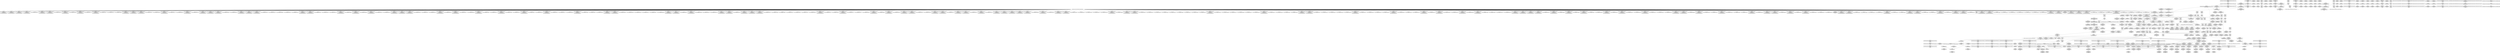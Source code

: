 digraph {
	CE0x41d9080 [shape=record,shape=Mrecord,label="{CE0x41d9080|864:_%struct.xfrm_sec_ctx*,_:_CRE_336,344_|*MultipleSource*|security/selinux/xfrm.c,394|Function::selinux_xfrm_state_delete&Arg::x::}"]
	CE0x41e3a90 [shape=record,shape=Mrecord,label="{CE0x41e3a90|selinux_xfrm_state_delete:tmp4|*LoadInst*|security/selinux/xfrm.c,394}"]
	CE0x41fa4b0 [shape=record,shape=Mrecord,label="{CE0x41fa4b0|selinux_xfrm_delete:tmp8|security/selinux/xfrm.c,142|*SummSource*}"]
	CE0x41dd770 [shape=record,shape=Mrecord,label="{CE0x41dd770|i64*_getelementptr_inbounds_(_15_x_i64_,_15_x_i64_*___llvm_gcov_ctr25,_i64_0,_i64_8)|*Constant*}"]
	CE0x4213f30 [shape=record,shape=Mrecord,label="{CE0x4213f30|selinux_xfrm_delete:tmp11|security/selinux/xfrm.c,142|*SummSink*}"]
	CE0x41f6aa0 [shape=record,shape=Mrecord,label="{CE0x41f6aa0|%struct.common_audit_data.1017*_null|*Constant*|*SummSource*}"]
	CE0x420f130 [shape=record,shape=Mrecord,label="{CE0x420f130|selinux_xfrm_delete:tmp3|*SummSink*}"]
	CE0x41d7c50 [shape=record,shape=Mrecord,label="{CE0x41d7c50|864:_%struct.xfrm_sec_ctx*,_:_CRE_68,69_}"]
	CE0x41d43e0 [shape=record,shape=Mrecord,label="{CE0x41d43e0|864:_%struct.xfrm_sec_ctx*,_:_CRE_156,157_|*MultipleSource*|security/selinux/xfrm.c,394|Function::selinux_xfrm_state_delete&Arg::x::}"]
	CE0x41c5470 [shape=record,shape=Mrecord,label="{CE0x41c5470|864:_%struct.xfrm_sec_ctx*,_:_CRE_66,67_}"]
	CE0x41d1da0 [shape=record,shape=Mrecord,label="{CE0x41d1da0|864:_%struct.xfrm_sec_ctx*,_:_CRE_400,408_|*MultipleSource*|security/selinux/xfrm.c,394|Function::selinux_xfrm_state_delete&Arg::x::}"]
	CE0x42278b0 [shape=record,shape=Mrecord,label="{CE0x42278b0|selinux_xfrm_delete:tmp23|security/selinux/xfrm.c,144|*SummSink*}"]
	CE0x4227190 [shape=record,shape=Mrecord,label="{CE0x4227190|i64*_getelementptr_inbounds_(_15_x_i64_,_15_x_i64_*___llvm_gcov_ctr25,_i64_0,_i64_12)|*Constant*}"]
	CE0x41ca990 [shape=record,shape=Mrecord,label="{CE0x41ca990|864:_%struct.xfrm_sec_ctx*,_:_CRE_16,17_}"]
	CE0x41d7090 [shape=record,shape=Mrecord,label="{CE0x41d7090|selinux_xfrm_delete:if.end7}"]
	CE0x41e85e0 [shape=record,shape=Mrecord,label="{CE0x41e85e0|864:_%struct.xfrm_sec_ctx*,_:_CRE_289,290_}"]
	CE0x4217da0 [shape=record,shape=Mrecord,label="{CE0x4217da0|i64*_getelementptr_inbounds_(_15_x_i64_,_15_x_i64_*___llvm_gcov_ctr25,_i64_0,_i64_6)|*Constant*}"]
	CE0x41d5430 [shape=record,shape=Mrecord,label="{CE0x41d5430|selinux_xfrm_state_delete:tmp3|*SummSink*}"]
	CE0x41d3ee0 [shape=record,shape=Mrecord,label="{CE0x41d3ee0|GLOBAL:selinux_xfrm_delete.__warned|Global_var:selinux_xfrm_delete.__warned|*SummSource*}"]
	CE0x421e100 [shape=record,shape=Mrecord,label="{CE0x421e100|selinux_xfrm_delete:tmp25|security/selinux/xfrm.c,144}"]
	CE0x4226d90 [shape=record,shape=Mrecord,label="{CE0x4226d90|i64_11|*Constant*|*SummSink*}"]
	CE0x41ce6e0 [shape=record,shape=Mrecord,label="{CE0x41ce6e0|864:_%struct.xfrm_sec_ctx*,_:_CRE_456,460_|*MultipleSource*|security/selinux/xfrm.c,394|Function::selinux_xfrm_state_delete&Arg::x::}"]
	CE0x41f5e00 [shape=record,shape=Mrecord,label="{CE0x41f5e00|i64_0|*Constant*}"]
	CE0x423a270 [shape=record,shape=Mrecord,label="{CE0x423a270|selinux_xfrm_delete:tmp33|security/selinux/xfrm.c,150|*SummSink*}"]
	CE0x41d7f00 [shape=record,shape=Mrecord,label="{CE0x41d7f00|864:_%struct.xfrm_sec_ctx*,_:_CRE_146,147_}"]
	CE0x41cf8f0 [shape=record,shape=Mrecord,label="{CE0x41cf8f0|selinux_xfrm_state_delete:tmp1|*SummSink*}"]
	CE0x41c5060 [shape=record,shape=Mrecord,label="{CE0x41c5060|selinux_xfrm_state_delete:x|Function::selinux_xfrm_state_delete&Arg::x::|*SummSink*}"]
	CE0x4220820 [shape=record,shape=Mrecord,label="{CE0x4220820|selinux_xfrm_delete:tmp30|security/selinux/xfrm.c,147|*SummSource*}"]
	CE0x41cef30 [shape=record,shape=Mrecord,label="{CE0x41cef30|864:_%struct.xfrm_sec_ctx*,_:_CRE_520,528_|*MultipleSource*|security/selinux/xfrm.c,394|Function::selinux_xfrm_state_delete&Arg::x::}"]
	CE0x42116d0 [shape=record,shape=Mrecord,label="{CE0x42116d0|get_current227:entry}"]
	CE0x4260920 [shape=record,shape=Mrecord,label="{CE0x4260920|get_current227:tmp2}"]
	CE0x41e3530 [shape=record,shape=Mrecord,label="{CE0x41e3530|864:_%struct.xfrm_sec_ctx*,_:_CRE_706,707_}"]
	CE0x41fdbc0 [shape=record,shape=Mrecord,label="{CE0x41fdbc0|selinux_xfrm_delete:sid|security/selinux/xfrm.c,147|*SummSource*}"]
	CE0x41f3e40 [shape=record,shape=Mrecord,label="{CE0x41f3e40|i32_142|*Constant*|*SummSource*}"]
	CE0x41ec5f0 [shape=record,shape=Mrecord,label="{CE0x41ec5f0|864:_%struct.xfrm_sec_ctx*,_:_CRE_167,168_}"]
	CE0x41cd480 [shape=record,shape=Mrecord,label="{CE0x41cd480|i64*_getelementptr_inbounds_(_2_x_i64_,_2_x_i64_*___llvm_gcov_ctr13,_i64_0,_i64_0)|*Constant*}"]
	CE0x41d0ac0 [shape=record,shape=Mrecord,label="{CE0x41d0ac0|864:_%struct.xfrm_sec_ctx*,_:_CRE_256,264_|*MultipleSource*|security/selinux/xfrm.c,394|Function::selinux_xfrm_state_delete&Arg::x::}"]
	CE0x4214a70 [shape=record,shape=Mrecord,label="{CE0x4214a70|i64*_getelementptr_inbounds_(_15_x_i64_,_15_x_i64_*___llvm_gcov_ctr25,_i64_0,_i64_6)|*Constant*|*SummSink*}"]
	CE0x41d7fc0 [shape=record,shape=Mrecord,label="{CE0x41d7fc0|864:_%struct.xfrm_sec_ctx*,_:_CRE_147,148_}"]
	CE0x42182d0 [shape=record,shape=Mrecord,label="{CE0x42182d0|selinux_xfrm_delete:tmp10|security/selinux/xfrm.c,142}"]
	CE0x41e4c50 [shape=record,shape=Mrecord,label="{CE0x41e4c50|864:_%struct.xfrm_sec_ctx*,_:_CRE_160,161_}"]
	CE0x41caf20 [shape=record,shape=Mrecord,label="{CE0x41caf20|selinux_xfrm_state_delete:bb|*SummSource*}"]
	CE0x41e9090 [shape=record,shape=Mrecord,label="{CE0x41e9090|864:_%struct.xfrm_sec_ctx*,_:_CRE_142,143_}"]
	CE0x41fc180 [shape=record,shape=Mrecord,label="{CE0x41fc180|864:_%struct.xfrm_sec_ctx*,_:_CRE_872,880_|*MultipleSource*|security/selinux/xfrm.c,394|Function::selinux_xfrm_state_delete&Arg::x::}"]
	CE0x41e2890 [shape=record,shape=Mrecord,label="{CE0x41e2890|864:_%struct.xfrm_sec_ctx*,_:_CRE_680,688_|*MultipleSource*|security/selinux/xfrm.c,394|Function::selinux_xfrm_state_delete&Arg::x::}"]
	CE0x41d6fb0 [shape=record,shape=Mrecord,label="{CE0x41d6fb0|selinux_xfrm_delete:bb|*SummSink*}"]
	CE0x4213e20 [shape=record,shape=Mrecord,label="{CE0x4213e20|selinux_xfrm_delete:tmp11|security/selinux/xfrm.c,142|*SummSource*}"]
	CE0x41eb440 [shape=record,shape=Mrecord,label="{CE0x41eb440|i64*_getelementptr_inbounds_(_15_x_i64_,_15_x_i64_*___llvm_gcov_ctr25,_i64_0,_i64_1)|*Constant*|*SummSource*}"]
	CE0x4214420 [shape=record,shape=Mrecord,label="{CE0x4214420|selinux_xfrm_delete:tmp12|security/selinux/xfrm.c,142|*SummSink*}"]
	CE0x41fa880 [shape=record,shape=Mrecord,label="{CE0x41fa880|GLOBAL:selinux_xfrm_delete|*Constant*|*SummSink*}"]
	CE0x4215360 [shape=record,shape=Mrecord,label="{CE0x4215360|i16_39|*Constant*|*SummSource*}"]
	CE0x41d7520 [shape=record,shape=Mrecord,label="{CE0x41d7520|get_current227:tmp|*SummSource*}"]
	CE0x41cb430 [shape=record,shape=Mrecord,label="{CE0x41cb430|i64_1|*Constant*|*SummSink*}"]
	CE0x41e2c50 [shape=record,shape=Mrecord,label="{CE0x41e2c50|864:_%struct.xfrm_sec_ctx*,_:_CRE_697,698_}"]
	CE0x4220160 [shape=record,shape=Mrecord,label="{CE0x4220160|4:_i32,_:_CR_12,16_|*MultipleSource*|security/selinux/xfrm.c,142|security/selinux/xfrm.c,142|security/selinux/xfrm.c,147}"]
	CE0x41da8a0 [shape=record,shape=Mrecord,label="{CE0x41da8a0|864:_%struct.xfrm_sec_ctx*,_:_CRE_240,248_|*MultipleSource*|security/selinux/xfrm.c,394|Function::selinux_xfrm_state_delete&Arg::x::}"]
	CE0x41e9280 [shape=record,shape=Mrecord,label="{CE0x41e9280|864:_%struct.xfrm_sec_ctx*,_:_CRE_145,146_}"]
	CE0x41f3620 [shape=record,shape=Mrecord,label="{CE0x41f3620|GLOBAL:lockdep_rcu_suspicious|*Constant*|*SummSource*}"]
	CE0x4238560 [shape=record,shape=Mrecord,label="{CE0x4238560|avc_has_perm:auditdata|Function::avc_has_perm&Arg::auditdata::}"]
	CE0x41d67c0 [shape=record,shape=Mrecord,label="{CE0x41d67c0|selinux_xfrm_delete:tmp|*SummSink*}"]
	CE0x41f0aa0 [shape=record,shape=Mrecord,label="{CE0x41f0aa0|i32_22|*Constant*}"]
	CE0x41d6920 [shape=record,shape=Mrecord,label="{CE0x41d6920|864:_%struct.xfrm_sec_ctx*,_:_CRE_10,11_}"]
	CE0x41e4410 [shape=record,shape=Mrecord,label="{CE0x41e4410|864:_%struct.xfrm_sec_ctx*,_:_CRE_752,768_|*MultipleSource*|security/selinux/xfrm.c,394|Function::selinux_xfrm_state_delete&Arg::x::}"]
	CE0x41fc560 [shape=record,shape=Mrecord,label="{CE0x41fc560|selinux_xfrm_state_delete:tmp4|*LoadInst*|security/selinux/xfrm.c,394|*SummSink*}"]
	CE0x41d6c70 [shape=record,shape=Mrecord,label="{CE0x41d6c70|864:_%struct.xfrm_sec_ctx*,_:_CRE_181,182_}"]
	CE0x55ab920 [shape=record,shape=Mrecord,label="{CE0x55ab920|864:_%struct.xfrm_sec_ctx*,_:_CRE_87,88_}"]
	CE0x41fca90 [shape=record,shape=Mrecord,label="{CE0x41fca90|i64*_getelementptr_inbounds_(_15_x_i64_,_15_x_i64_*___llvm_gcov_ctr25,_i64_0,_i64_13)|*Constant*|*SummSink*}"]
	CE0x41e6710 [shape=record,shape=Mrecord,label="{CE0x41e6710|864:_%struct.xfrm_sec_ctx*,_:_CRE_71,72_}"]
	CE0x420e420 [shape=record,shape=Mrecord,label="{CE0x420e420|selinux_xfrm_delete:entry}"]
	CE0x41ca030 [shape=record,shape=Mrecord,label="{CE0x41ca030|864:_%struct.xfrm_sec_ctx*,_:_CRE_48,56_|*MultipleSource*|security/selinux/xfrm.c,394|Function::selinux_xfrm_state_delete&Arg::x::}"]
	CE0x41cafd0 [shape=record,shape=Mrecord,label="{CE0x41cafd0|864:_%struct.xfrm_sec_ctx*,_:_CRE_132,133_}"]
	CE0x4220490 [shape=record,shape=Mrecord,label="{CE0x4220490|4:_i32,_:_CR_20,24_|*MultipleSource*|security/selinux/xfrm.c,142|security/selinux/xfrm.c,142|security/selinux/xfrm.c,147}"]
	CE0x4218dc0 [shape=record,shape=Mrecord,label="{CE0x4218dc0|selinux_xfrm_delete:return|*SummSource*}"]
	CE0x41da190 [shape=record,shape=Mrecord,label="{CE0x41da190|selinux_xfrm_delete:if.then6|*SummSink*}"]
	CE0x4221770 [shape=record,shape=Mrecord,label="{CE0x4221770|selinux_xfrm_delete:tmp27|security/selinux/xfrm.c,145}"]
	CE0x4221a20 [shape=record,shape=Mrecord,label="{CE0x4221a20|selinux_xfrm_delete:tmp27|security/selinux/xfrm.c,145|*SummSink*}"]
	CE0x41e1910 [shape=record,shape=Mrecord,label="{CE0x41e1910|864:_%struct.xfrm_sec_ctx*,_:_CRE_624,628_|*MultipleSource*|security/selinux/xfrm.c,394|Function::selinux_xfrm_state_delete&Arg::x::}"]
	CE0x41d2e70 [shape=record,shape=Mrecord,label="{CE0x41d2e70|864:_%struct.xfrm_sec_ctx*,_:_CRE_292,296_|*MultipleSource*|security/selinux/xfrm.c,394|Function::selinux_xfrm_state_delete&Arg::x::}"]
	CE0x41e8220 [shape=record,shape=Mrecord,label="{CE0x41e8220|864:_%struct.xfrm_sec_ctx*,_:_CRE_286,287_}"]
	CE0x4237cc0 [shape=record,shape=Mrecord,label="{CE0x4237cc0|avc_has_perm:entry|*SummSource*}"]
	CE0x422a020 [shape=record,shape=Mrecord,label="{CE0x422a020|i64_10|*Constant*}"]
	CE0x41e4220 [shape=record,shape=Mrecord,label="{CE0x41e4220|864:_%struct.xfrm_sec_ctx*,_:_CRE_744,752_|*MultipleSource*|security/selinux/xfrm.c,394|Function::selinux_xfrm_state_delete&Arg::x::}"]
	CE0x4203320 [shape=record,shape=Mrecord,label="{CE0x4203320|864:_%struct.xfrm_sec_ctx*,_:_CRE_126,127_}"]
	CE0x420ea60 [shape=record,shape=Mrecord,label="{CE0x420ea60|selinux_xfrm_delete:tmp3}"]
	CE0x41ef120 [shape=record,shape=Mrecord,label="{CE0x41ef120|864:_%struct.xfrm_sec_ctx*,_:_CRE_274,276_|*MultipleSource*|security/selinux/xfrm.c,394|Function::selinux_xfrm_state_delete&Arg::x::}"]
	CE0x41d3720 [shape=record,shape=Mrecord,label="{CE0x41d3720|864:_%struct.xfrm_sec_ctx*,_:_CRE_139,140_}"]
	CE0x4205800 [shape=record,shape=Mrecord,label="{CE0x4205800|864:_%struct.xfrm_sec_ctx*,_:_CRE_122,123_}"]
	CE0x420b1e0 [shape=record,shape=Mrecord,label="{CE0x420b1e0|864:_%struct.xfrm_sec_ctx*,_:_CRE_109,110_}"]
	CE0x41d1300 [shape=record,shape=Mrecord,label="{CE0x41d1300|864:_%struct.xfrm_sec_ctx*,_:_CRE_496,504_|*MultipleSource*|security/selinux/xfrm.c,394|Function::selinux_xfrm_state_delete&Arg::x::}"]
	CE0x4200750 [shape=record,shape=Mrecord,label="{CE0x4200750|selinux_xfrm_delete:if.then|*SummSink*}"]
	CE0x41e3e50 [shape=record,shape=Mrecord,label="{CE0x41e3e50|864:_%struct.xfrm_sec_ctx*,_:_CRE_728,736_|*MultipleSource*|security/selinux/xfrm.c,394|Function::selinux_xfrm_state_delete&Arg::x::}"]
	CE0x41d2770 [shape=record,shape=Mrecord,label="{CE0x41d2770|selinux_xfrm_state_delete:tmp2}"]
	CE0x3ac9160 [shape=record,shape=Mrecord,label="{CE0x3ac9160|864:_%struct.xfrm_sec_ctx*,_:_CRE_99,100_}"]
	CE0x41d4780 [shape=record,shape=Mrecord,label="{CE0x41d4780|864:_%struct.xfrm_sec_ctx*,_:_CRE_83,84_}"]
	CE0x4211c80 [shape=record,shape=Mrecord,label="{CE0x4211c80|i32_78|*Constant*}"]
	CE0x41d61f0 [shape=record,shape=Mrecord,label="{CE0x41d61f0|864:_%struct.xfrm_sec_ctx*,_:_CRE_187,188_}"]
	CE0x421de80 [shape=record,shape=Mrecord,label="{CE0x421de80|selinux_xfrm_delete:tmp24|security/selinux/xfrm.c,144|*SummSource*}"]
	CE0x41e66a0 [shape=record,shape=Mrecord,label="{CE0x41e66a0|864:_%struct.xfrm_sec_ctx*,_:_CRE_110,111_}"]
	CE0x41f5530 [shape=record,shape=Mrecord,label="{CE0x41f5530|_ret_i32_%call,_!dbg_!27714|security/selinux/xfrm.c,394|*SummSink*}"]
	CE0x421b360 [shape=record,shape=Mrecord,label="{CE0x421b360|COLLAPSED:_GCMRE___llvm_gcov_ctr21_internal_global_2_x_i64_zeroinitializer:_elem_0:default:}"]
	CE0x4217710 [shape=record,shape=Mrecord,label="{CE0x4217710|i64_4|*Constant*|*SummSink*}"]
	CE0x41e60c0 [shape=record,shape=Mrecord,label="{CE0x41e60c0|864:_%struct.xfrm_sec_ctx*,_:_CRE_40,48_|*MultipleSource*|security/selinux/xfrm.c,394|Function::selinux_xfrm_state_delete&Arg::x::}"]
	CE0x41ec790 [shape=record,shape=Mrecord,label="{CE0x41ec790|864:_%struct.xfrm_sec_ctx*,_:_CRE_179,180_}"]
	CE0x425cf60 [shape=record,shape=Mrecord,label="{CE0x425cf60|i64*_getelementptr_inbounds_(_2_x_i64_,_2_x_i64_*___llvm_gcov_ctr21,_i64_0,_i64_0)|*Constant*}"]
	CE0x41e4e40 [shape=record,shape=Mrecord,label="{CE0x41e4e40|864:_%struct.xfrm_sec_ctx*,_:_CRE_80,81_}"]
	CE0x41f6860 [shape=record,shape=Mrecord,label="{CE0x41f6860|avc_has_perm:requested|Function::avc_has_perm&Arg::requested::|*SummSource*}"]
	CE0x41d4ce0 [shape=record,shape=Mrecord,label="{CE0x41d4ce0|864:_%struct.xfrm_sec_ctx*,_:_CRE_220,224_|*MultipleSource*|security/selinux/xfrm.c,394|Function::selinux_xfrm_state_delete&Arg::x::}"]
	CE0x41fb7d0 [shape=record,shape=Mrecord,label="{CE0x41fb7d0|864:_%struct.xfrm_sec_ctx*,_:_CRE_832,840_|*MultipleSource*|security/selinux/xfrm.c,394|Function::selinux_xfrm_state_delete&Arg::x::}"]
	CE0x42602f0 [shape=record,shape=Mrecord,label="{CE0x42602f0|get_current227:tmp3|*SummSink*}"]
	CE0x4239f00 [shape=record,shape=Mrecord,label="{CE0x4239f00|get_current227:bb}"]
	CE0x41da080 [shape=record,shape=Mrecord,label="{CE0x41da080|selinux_xfrm_delete:if.then6|*SummSource*}"]
	CE0x42106c0 [shape=record,shape=Mrecord,label="{CE0x42106c0|selinux_xfrm_delete:tmp17|security/selinux/xfrm.c,142|*SummSink*}"]
	CE0x41d5590 [shape=record,shape=Mrecord,label="{CE0x41d5590|864:_%struct.xfrm_sec_ctx*,_:_CRE_84,85_}"]
	CE0x41d6a80 [shape=record,shape=Mrecord,label="{CE0x41d6a80|864:_%struct.xfrm_sec_ctx*,_:_CRE_176,177_}"]
	CE0x41f85f0 [shape=record,shape=Mrecord,label="{CE0x41f85f0|_call_void_mcount()_#3|*SummSink*}"]
	CE0x41f3820 [shape=record,shape=Mrecord,label="{CE0x41f3820|i8*_getelementptr_inbounds_(_24_x_i8_,_24_x_i8_*_.str244,_i32_0,_i32_0)|*Constant*|*SummSource*}"]
	CE0x41daa30 [shape=record,shape=Mrecord,label="{CE0x41daa30|864:_%struct.xfrm_sec_ctx*,_:_CRE_248,249_|*MultipleSource*|security/selinux/xfrm.c,394|Function::selinux_xfrm_state_delete&Arg::x::}"]
	CE0x420c460 [shape=record,shape=Mrecord,label="{CE0x420c460|864:_%struct.xfrm_sec_ctx*,_:_CRE_107,108_}"]
	CE0x41e5bf0 [shape=record,shape=Mrecord,label="{CE0x41e5bf0|selinux_xfrm_state_delete:tmp1}"]
	CE0x41fb5e0 [shape=record,shape=Mrecord,label="{CE0x41fb5e0|864:_%struct.xfrm_sec_ctx*,_:_CRE_824,832_|*MultipleSource*|security/selinux/xfrm.c,394|Function::selinux_xfrm_state_delete&Arg::x::}"]
	CE0x41ccae0 [shape=record,shape=Mrecord,label="{CE0x41ccae0|i64*_getelementptr_inbounds_(_2_x_i64_,_2_x_i64_*___llvm_gcov_ctr13,_i64_0,_i64_1)|*Constant*|*SummSink*}"]
	CE0x41e76d0 [shape=record,shape=Mrecord,label="{CE0x41e76d0|864:_%struct.xfrm_sec_ctx*,_:_CRE_232,240_|*MultipleSource*|security/selinux/xfrm.c,394|Function::selinux_xfrm_state_delete&Arg::x::}"]
	CE0x4236e00 [shape=record,shape=Mrecord,label="{CE0x4236e00|selinux_xfrm_delete:tmp31|*LoadInst*|security/selinux/xfrm.c,147}"]
	CE0x4215760 [shape=record,shape=Mrecord,label="{CE0x4215760|avc_has_perm:tclass|Function::avc_has_perm&Arg::tclass::}"]
	CE0x4260400 [shape=record,shape=Mrecord,label="{CE0x4260400|_call_void_mcount()_#3}"]
	CE0x41d6c00 [shape=record,shape=Mrecord,label="{CE0x41d6c00|864:_%struct.xfrm_sec_ctx*,_:_CRE_178,179_}"]
	CE0x41d9f50 [shape=record,shape=Mrecord,label="{CE0x41d9f50|selinux_xfrm_delete:if.then6}"]
	CE0x4211e90 [shape=record,shape=Mrecord,label="{CE0x4211e90|_ret_%struct.task_struct.1015*_%tmp4,_!dbg_!27714|./arch/x86/include/asm/current.h,14}"]
	CE0x42157d0 [shape=record,shape=Mrecord,label="{CE0x42157d0|avc_has_perm:tclass|Function::avc_has_perm&Arg::tclass::|*SummSource*}"]
	CE0x41e1cf0 [shape=record,shape=Mrecord,label="{CE0x41e1cf0|864:_%struct.xfrm_sec_ctx*,_:_CRE_632,636_|*MultipleSource*|security/selinux/xfrm.c,394|Function::selinux_xfrm_state_delete&Arg::x::}"]
	CE0x41d17d0 [shape=record,shape=Mrecord,label="{CE0x41d17d0|864:_%struct.xfrm_sec_ctx*,_:_CRE_376,384_|*MultipleSource*|security/selinux/xfrm.c,394|Function::selinux_xfrm_state_delete&Arg::x::}"]
	CE0x41dbd90 [shape=record,shape=Mrecord,label="{CE0x41dbd90|selinux_xfrm_delete:tmp28|security/selinux/xfrm.c,147|*SummSink*}"]
	CE0x55ab9e0 [shape=record,shape=Mrecord,label="{CE0x55ab9e0|864:_%struct.xfrm_sec_ctx*,_:_CRE_88,89_}"]
	CE0x42033e0 [shape=record,shape=Mrecord,label="{CE0x42033e0|864:_%struct.xfrm_sec_ctx*,_:_CRE_127,128_}"]
	CE0x4207aa0 [shape=record,shape=Mrecord,label="{CE0x4207aa0|864:_%struct.xfrm_sec_ctx*,_:_CRE_120,121_}"]
	CE0x42391a0 [shape=record,shape=Mrecord,label="{CE0x42391a0|selinux_xfrm_delete:retval.0|*SummSink*}"]
	CE0x4211010 [shape=record,shape=Mrecord,label="{CE0x4211010|selinux_xfrm_delete:call4|security/selinux/xfrm.c,142|*SummSink*}"]
	CE0x41e35f0 [shape=record,shape=Mrecord,label="{CE0x41e35f0|864:_%struct.xfrm_sec_ctx*,_:_CRE_708,709_}"]
	CE0x41cd8a0 [shape=record,shape=Mrecord,label="{CE0x41cd8a0|864:_%struct.xfrm_sec_ctx*,_:_CRE_174,175_}"]
	CE0x41ec6d0 [shape=record,shape=Mrecord,label="{CE0x41ec6d0|864:_%struct.xfrm_sec_ctx*,_:_CRE_168,169_}"]
	CE0x420e650 [shape=record,shape=Mrecord,label="{CE0x420e650|_ret_i32_%retval.0,_!dbg_!27751|security/selinux/xfrm.c,150}"]
	CE0x420b0d0 [shape=record,shape=Mrecord,label="{CE0x420b0d0|864:_%struct.xfrm_sec_ctx*,_:_CRE_108,109_}"]
	CE0x4217b60 [shape=record,shape=Mrecord,label="{CE0x4217b60|i64_5|*Constant*|*SummSource*}"]
	CE0x4237eb0 [shape=record,shape=Mrecord,label="{CE0x4237eb0|avc_has_perm:entry|*SummSink*}"]
	CE0x41e7540 [shape=record,shape=Mrecord,label="{CE0x41e7540|864:_%struct.xfrm_sec_ctx*,_:_CRE_228,232_|*MultipleSource*|security/selinux/xfrm.c,394|Function::selinux_xfrm_state_delete&Arg::x::}"]
	CE0x41ded90 [shape=record,shape=Mrecord,label="{CE0x41ded90|selinux_xfrm_delete:tobool|security/selinux/xfrm.c,142}"]
	CE0x4213220 [shape=record,shape=Mrecord,label="{CE0x4213220|4:_i32,_:_CR_8,12_|*MultipleSource*|security/selinux/xfrm.c,142|security/selinux/xfrm.c,142|security/selinux/xfrm.c,147}"]
	CE0x41f3950 [shape=record,shape=Mrecord,label="{CE0x41f3950|i8*_getelementptr_inbounds_(_24_x_i8_,_24_x_i8_*_.str244,_i32_0,_i32_0)|*Constant*|*SummSink*}"]
	CE0x42004f0 [shape=record,shape=Mrecord,label="{CE0x42004f0|selinux_xfrm_delete:land.lhs.true2}"]
	CE0x42108b0 [shape=record,shape=Mrecord,label="{CE0x42108b0|selinux_xfrm_delete:tmp18|security/selinux/xfrm.c,142}"]
	CE0x41e26a0 [shape=record,shape=Mrecord,label="{CE0x41e26a0|864:_%struct.xfrm_sec_ctx*,_:_CRE_672,680_|*MultipleSource*|security/selinux/xfrm.c,394|Function::selinux_xfrm_state_delete&Arg::x::}"]
	CE0x41e1ee0 [shape=record,shape=Mrecord,label="{CE0x41e1ee0|864:_%struct.xfrm_sec_ctx*,_:_CRE_640,648_|*MultipleSource*|security/selinux/xfrm.c,394|Function::selinux_xfrm_state_delete&Arg::x::}"]
	CE0x41eeb00 [shape=record,shape=Mrecord,label="{CE0x41eeb00|864:_%struct.xfrm_sec_ctx*,_:_CRE_270,271_|*MultipleSource*|security/selinux/xfrm.c,394|Function::selinux_xfrm_state_delete&Arg::x::}"]
	CE0x41ebf10 [shape=record,shape=Mrecord,label="{CE0x41ebf10|_call_void_mcount()_#3|*SummSink*}"]
	CE0x4212f10 [shape=record,shape=Mrecord,label="{CE0x4212f10|4:_i32,_:_CR_0,4_|*MultipleSource*|security/selinux/xfrm.c,142|security/selinux/xfrm.c,142|security/selinux/xfrm.c,147}"]
	CE0x4221700 [shape=record,shape=Mrecord,label="{CE0x4221700|i64*_getelementptr_inbounds_(_15_x_i64_,_15_x_i64_*___llvm_gcov_ctr25,_i64_0,_i64_13)|*Constant*}"]
	CE0x42006b0 [shape=record,shape=Mrecord,label="{CE0x42006b0|selinux_xfrm_delete:if.then|*SummSource*}"]
	CE0x41f9cd0 [shape=record,shape=Mrecord,label="{CE0x41f9cd0|i32_3|*Constant*}"]
	CE0x41e24b0 [shape=record,shape=Mrecord,label="{CE0x41e24b0|864:_%struct.xfrm_sec_ctx*,_:_CRE_664,672_|*MultipleSource*|security/selinux/xfrm.c,394|Function::selinux_xfrm_state_delete&Arg::x::}"]
	CE0x41e4f00 [shape=record,shape=Mrecord,label="{CE0x41e4f00|864:_%struct.xfrm_sec_ctx*,_:_CRE_81,82_}"]
	CE0x41dcc90 [shape=record,shape=Mrecord,label="{CE0x41dcc90|selinux_xfrm_delete:tmp13|security/selinux/xfrm.c,142|*SummSink*}"]
	CE0x41f2590 [shape=record,shape=Mrecord,label="{CE0x41f2590|selinux_xfrm_delete:do.end|*SummSink*}"]
	CE0x41d46c0 [shape=record,shape=Mrecord,label="{CE0x41d46c0|864:_%struct.xfrm_sec_ctx*,_:_CRE_82,83_}"]
	CE0x41d6ee0 [shape=record,shape=Mrecord,label="{CE0x41d6ee0|selinux_xfrm_delete:bb|*SummSource*}"]
	CE0x5886bf0 [shape=record,shape=Mrecord,label="{CE0x5886bf0|864:_%struct.xfrm_sec_ctx*,_:_CRE_91,92_}"]
	CE0x4215840 [shape=record,shape=Mrecord,label="{CE0x4215840|avc_has_perm:tclass|Function::avc_has_perm&Arg::tclass::|*SummSink*}"]
	CE0x4226ae0 [shape=record,shape=Mrecord,label="{CE0x4226ae0|selinux_xfrm_delete:tmp20|security/selinux/xfrm.c,142|*SummSource*}"]
	CE0x4239f70 [shape=record,shape=Mrecord,label="{CE0x4239f70|selinux_xfrm_delete:tmp33|security/selinux/xfrm.c,150}"]
	CE0x41cdd40 [shape=record,shape=Mrecord,label="{CE0x41cdd40|864:_%struct.xfrm_sec_ctx*,_:_CRE_200,202_|*MultipleSource*|security/selinux/xfrm.c,394|Function::selinux_xfrm_state_delete&Arg::x::}"]
	CE0x41ecf30 [shape=record,shape=Mrecord,label="{CE0x41ecf30|864:_%struct.xfrm_sec_ctx*,_:_CRE_191,192_}"]
	CE0x42299f0 [shape=record,shape=Mrecord,label="{CE0x42299f0|selinux_xfrm_delete:tmp20|security/selinux/xfrm.c,142|*SummSink*}"]
	CE0x4200c50 [shape=record,shape=Mrecord,label="{CE0x4200c50|_ret_i32_%retval.0,_!dbg_!27751|security/selinux/xfrm.c,150|*SummSink*}"]
	CE0x41c5950 [shape=record,shape=Mrecord,label="{CE0x41c5950|864:_%struct.xfrm_sec_ctx*,_:_CRE_11,12_}"]
	CE0x41e5450 [shape=record,shape=Mrecord,label="{CE0x41e5450|864:_%struct.xfrm_sec_ctx*,_:_CRE_95,96_}"]
	CE0x41e7d60 [shape=record,shape=Mrecord,label="{CE0x41e7d60|864:_%struct.xfrm_sec_ctx*,_:_CRE_74,75_}"]
	CE0x41e3d10 [shape=record,shape=Mrecord,label="{CE0x41e3d10|864:_%struct.xfrm_sec_ctx*,_:_CRE_720,728_|*MultipleSource*|security/selinux/xfrm.c,394|Function::selinux_xfrm_state_delete&Arg::x::}"]
	CE0x41dd5d0 [shape=record,shape=Mrecord,label="{CE0x41dd5d0|i64*_getelementptr_inbounds_(_15_x_i64_,_15_x_i64_*___llvm_gcov_ctr25,_i64_0,_i64_8)|*Constant*|*SummSink*}"]
	CE0x41d82b0 [shape=record,shape=Mrecord,label="{CE0x41d82b0|get_current227:tmp|*SummSink*}"]
	CE0x4210a80 [shape=record,shape=Mrecord,label="{CE0x4210a80|selinux_xfrm_delete:tmp18|security/selinux/xfrm.c,142|*SummSink*}"]
	CE0x41c5520 [shape=record,shape=Mrecord,label="{CE0x41c5520|i64*_getelementptr_inbounds_(_2_x_i64_,_2_x_i64_*___llvm_gcov_ctr13,_i64_0,_i64_1)|*Constant*|*SummSource*}"]
	CE0x41f1350 [shape=record,shape=Mrecord,label="{CE0x41f1350|864:_%struct.xfrm_sec_ctx*,_:_CRE_552,560_|*MultipleSource*|security/selinux/xfrm.c,394|Function::selinux_xfrm_state_delete&Arg::x::}"]
	CE0x41d9270 [shape=record,shape=Mrecord,label="{CE0x41d9270|864:_%struct.xfrm_sec_ctx*,_:_CRE_344,352_|*MultipleSource*|security/selinux/xfrm.c,394|Function::selinux_xfrm_state_delete&Arg::x::}"]
	CE0x4239cb0 [shape=record,shape=Mrecord,label="{CE0x4239cb0|selinux_xfrm_delete:tmp32|security/selinux/xfrm.c,150|*SummSink*}"]
	CE0x4221880 [shape=record,shape=Mrecord,label="{CE0x4221880|selinux_xfrm_delete:tmp27|security/selinux/xfrm.c,145|*SummSource*}"]
	CE0x4217370 [shape=record,shape=Mrecord,label="{CE0x4217370|i64_4|*Constant*}"]
	CE0x4226ff0 [shape=record,shape=Mrecord,label="{CE0x4226ff0|i64_11|*Constant*|*SummSource*}"]
	CE0x41f72a0 [shape=record,shape=Mrecord,label="{CE0x41f72a0|selinux_xfrm_delete:tmp15|security/selinux/xfrm.c,142|*SummSink*}"]
	CE0x41ee730 [shape=record,shape=Mrecord,label="{CE0x41ee730|864:_%struct.xfrm_sec_ctx*,_:_CRE_269,270_|*MultipleSource*|security/selinux/xfrm.c,394|Function::selinux_xfrm_state_delete&Arg::x::}"]
	CE0x420c3a0 [shape=record,shape=Mrecord,label="{CE0x420c3a0|864:_%struct.xfrm_sec_ctx*,_:_CRE_106,107_}"]
	CE0x4ed99b0 [shape=record,shape=Mrecord,label="{CE0x4ed99b0|864:_%struct.xfrm_sec_ctx*,_:_CRE_208,212_|*MultipleSource*|security/selinux/xfrm.c,394|Function::selinux_xfrm_state_delete&Arg::x::}"]
	CE0x42524f0 [shape=record,shape=Mrecord,label="{CE0x42524f0|get_current227:tmp3}"]
	CE0x41e0010 [shape=record,shape=Mrecord,label="{CE0x41e0010|selinux_xfrm_delete:tmp2|*SummSink*}"]
	CE0x41f6c60 [shape=record,shape=Mrecord,label="{CE0x41f6c60|avc_has_perm:auditdata|Function::avc_has_perm&Arg::auditdata::|*SummSink*}"]
	CE0x41dabc0 [shape=record,shape=Mrecord,label="{CE0x41dabc0|864:_%struct.xfrm_sec_ctx*,_:_CRE_249,250_|*MultipleSource*|security/selinux/xfrm.c,394|Function::selinux_xfrm_state_delete&Arg::x::}"]
	CE0x41c4c00 [shape=record,shape=Mrecord,label="{CE0x41c4c00|864:_%struct.xfrm_sec_ctx*,_:_CRE_102,103_}"]
	CE0x42766a0 [shape=record,shape=Mrecord,label="{CE0x42766a0|%struct.task_struct.1015**_bitcast_(%struct.task_struct**_current_task_to_%struct.task_struct.1015**)|*Constant*|*SummSink*}"]
	CE0x41e11d0 [shape=record,shape=Mrecord,label="{CE0x41e11d0|selinux_xfrm_delete:tmp5|security/selinux/xfrm.c,142|*SummSink*}"]
	CE0x41e7c20 [shape=record,shape=Mrecord,label="{CE0x41e7c20|864:_%struct.xfrm_sec_ctx*,_:_CRE_32,40_|*MultipleSource*|security/selinux/xfrm.c,394|Function::selinux_xfrm_state_delete&Arg::x::}"]
	CE0x42396e0 [shape=record,shape=Mrecord,label="{CE0x42396e0|i64*_getelementptr_inbounds_(_15_x_i64_,_15_x_i64_*___llvm_gcov_ctr25,_i64_0,_i64_14)|*Constant*|*SummSink*}"]
	CE0x41d5600 [shape=record,shape=Mrecord,label="{CE0x41d5600|864:_%struct.xfrm_sec_ctx*,_:_CRE_85,86_}"]
	CE0x4200850 [shape=record,shape=Mrecord,label="{CE0x4200850|_ret_i32_%call,_!dbg_!27714|security/selinux/xfrm.c,394}"]
	CE0x4ed9840 [shape=record,shape=Mrecord,label="{CE0x4ed9840|864:_%struct.xfrm_sec_ctx*,_:_CRE_204,205_|*MultipleSource*|security/selinux/xfrm.c,394|Function::selinux_xfrm_state_delete&Arg::x::}"]
	CE0x422a1c0 [shape=record,shape=Mrecord,label="{CE0x422a1c0|selinux_xfrm_delete:tobool5|security/selinux/xfrm.c,144}"]
	CE0x41d6b40 [shape=record,shape=Mrecord,label="{CE0x41d6b40|864:_%struct.xfrm_sec_ctx*,_:_CRE_177,178_}"]
	CE0x41e05e0 [shape=record,shape=Mrecord,label="{CE0x41e05e0|selinux_xfrm_delete:do.body|*SummSink*}"]
	CE0x41cf0c0 [shape=record,shape=Mrecord,label="{CE0x41cf0c0|864:_%struct.xfrm_sec_ctx*,_:_CRE_528,536_|*MultipleSource*|security/selinux/xfrm.c,394|Function::selinux_xfrm_state_delete&Arg::x::}"]
	CE0x41cb350 [shape=record,shape=Mrecord,label="{CE0x41cb350|864:_%struct.xfrm_sec_ctx*,_:_CRE_17,18_}"]
	CE0x41f5d00 [shape=record,shape=Mrecord,label="{CE0x41f5d00|i64_3|*Constant*|*SummSink*}"]
	CE0x41dc990 [shape=record,shape=Mrecord,label="{CE0x41dc990|selinux_xfrm_delete:tmp13|security/selinux/xfrm.c,142}"]
	CE0x41cb6f0 [shape=record,shape=Mrecord,label="{CE0x41cb6f0|i64*_getelementptr_inbounds_(_2_x_i64_,_2_x_i64_*___llvm_gcov_ctr13,_i64_0,_i64_0)|*Constant*|*SummSource*}"]
	CE0x41dff30 [shape=record,shape=Mrecord,label="{CE0x41dff30|selinux_xfrm_delete:tmp2}"]
	"CONST[source:0(mediator),value:2(dynamic)][purpose:{object}][SnkIdx:1]"
	CE0x4237040 [shape=record,shape=Mrecord,label="{CE0x4237040|selinux_xfrm_delete:tmp31|*LoadInst*|security/selinux/xfrm.c,147|*SummSink*}"]
	CE0x41d69c0 [shape=record,shape=Mrecord,label="{CE0x41d69c0|864:_%struct.xfrm_sec_ctx*,_:_CRE_175,176_}"]
	CE0x421e370 [shape=record,shape=Mrecord,label="{CE0x421e370|selinux_xfrm_delete:tmp25|security/selinux/xfrm.c,144|*SummSource*}"]
	CE0x614bad0 [shape=record,shape=Mrecord,label="{CE0x614bad0|864:_%struct.xfrm_sec_ctx*,_:_CRE_94,95_}"]
	CE0x41ce8b0 [shape=record,shape=Mrecord,label="{CE0x41ce8b0|864:_%struct.xfrm_sec_ctx*,_:_CRE_464,472_|*MultipleSource*|security/selinux/xfrm.c,394|Function::selinux_xfrm_state_delete&Arg::x::}"]
	CE0x4200640 [shape=record,shape=Mrecord,label="{CE0x4200640|selinux_xfrm_delete:if.then}"]
	CE0x42111b0 [shape=record,shape=Mrecord,label="{CE0x42111b0|GLOBAL:get_current227|*Constant*|*SummSource*}"]
	CE0x4217450 [shape=record,shape=Mrecord,label="{CE0x4217450|i64_4|*Constant*|*SummSource*}"]
	CE0x41d3280 [shape=record,shape=Mrecord,label="{CE0x41d3280|864:_%struct.xfrm_sec_ctx*,_:_CRE_304,312_|*MultipleSource*|security/selinux/xfrm.c,394|Function::selinux_xfrm_state_delete&Arg::x::}"]
	CE0x41d8ef0 [shape=record,shape=Mrecord,label="{CE0x41d8ef0|864:_%struct.xfrm_sec_ctx*,_:_CRE_328,336_|*MultipleSource*|security/selinux/xfrm.c,394|Function::selinux_xfrm_state_delete&Arg::x::}"]
	CE0x41ecff0 [shape=record,shape=Mrecord,label="{CE0x41ecff0|864:_%struct.xfrm_sec_ctx*,_:_CRE_276,277_}"]
	CE0x4218bd0 [shape=record,shape=Mrecord,label="{CE0x4218bd0|selinux_xfrm_delete:if.end|*SummSink*}"]
	CE0x41ca7c0 [shape=record,shape=Mrecord,label="{CE0x41ca7c0|selinux_xfrm_state_delete:bb|*SummSink*}"]
	CE0x41d14d0 [shape=record,shape=Mrecord,label="{CE0x41d14d0|864:_%struct.xfrm_sec_ctx*,_:_CRE_135,136_}"]
	CE0x423a580 [shape=record,shape=Mrecord,label="{CE0x423a580|get_current227:bb|*SummSink*}"]
	CE0x41fac30 [shape=record,shape=Mrecord,label="{CE0x41fac30|864:_%struct.xfrm_sec_ctx*,_:_CRE_784,788_|*MultipleSource*|security/selinux/xfrm.c,394|Function::selinux_xfrm_state_delete&Arg::x::}"]
	CE0x4207c20 [shape=record,shape=Mrecord,label="{CE0x4207c20|864:_%struct.xfrm_sec_ctx*,_:_CRE_117,118_}"]
	CE0x41df5e0 [shape=record,shape=Mrecord,label="{CE0x41df5e0|_call_void_mcount()_#3|*SummSink*}"]
	CE0x41ec660 [shape=record,shape=Mrecord,label="{CE0x41ec660|864:_%struct.xfrm_sec_ctx*,_:_CRE_169,170_}"]
	CE0x41ed0b0 [shape=record,shape=Mrecord,label="{CE0x41ed0b0|864:_%struct.xfrm_sec_ctx*,_:_CRE_192,194_|*MultipleSource*|security/selinux/xfrm.c,394|Function::selinux_xfrm_state_delete&Arg::x::}"]
	CE0x41e3140 [shape=record,shape=Mrecord,label="{CE0x41e3140|864:_%struct.xfrm_sec_ctx*,_:_CRE_707,708_}"]
	CE0x41d2fb0 [shape=record,shape=Mrecord,label="{CE0x41d2fb0|864:_%struct.xfrm_sec_ctx*,_:_CRE_296,300_|*MultipleSource*|security/selinux/xfrm.c,394|Function::selinux_xfrm_state_delete&Arg::x::}"]
	CE0x41fc4f0 [shape=record,shape=Mrecord,label="{CE0x41fc4f0|selinux_xfrm_state_delete:call|security/selinux/xfrm.c,394}"]
	CE0x41df3c0 [shape=record,shape=Mrecord,label="{CE0x41df3c0|i64_2|*Constant*|*SummSource*}"]
	CE0x41e2a80 [shape=record,shape=Mrecord,label="{CE0x41e2a80|864:_%struct.xfrm_sec_ctx*,_:_CRE_688,696_|*MultipleSource*|security/selinux/xfrm.c,394|Function::selinux_xfrm_state_delete&Arg::x::}"]
	CE0x41d7450 [shape=record,shape=Mrecord,label="{CE0x41d7450|selinux_xfrm_state_delete:tmp3|*SummSource*}"]
	CE0x41fa170 [shape=record,shape=Mrecord,label="{CE0x41fa170|selinux_xfrm_delete:tmp8|security/selinux/xfrm.c,142}"]
	CE0x41ccda0 [shape=record,shape=Mrecord,label="{CE0x41ccda0|864:_%struct.xfrm_sec_ctx*,_:_CRE_56,60_|*MultipleSource*|security/selinux/xfrm.c,394|Function::selinux_xfrm_state_delete&Arg::x::}"]
	CE0x41eb0b0 [shape=record,shape=Mrecord,label="{CE0x41eb0b0|864:_%struct.xfrm_sec_ctx*,_:_CRE_282,283_}"]
	CE0x4238f30 [shape=record,shape=Mrecord,label="{CE0x4238f30|selinux_xfrm_delete:retval.0|*SummSource*}"]
	CE0x41fc750 [shape=record,shape=Mrecord,label="{CE0x41fc750|selinux_xfrm_state_delete:call|security/selinux/xfrm.c,394|*SummSource*}"]
	CE0x41cfe60 [shape=record,shape=Mrecord,label="{CE0x41cfe60|864:_%struct.xfrm_sec_ctx*,_:_CRE_183,184_}"]
	CE0x41fb9c0 [shape=record,shape=Mrecord,label="{CE0x41fb9c0|864:_%struct.xfrm_sec_ctx*,_:_CRE_840,848_|*MultipleSource*|security/selinux/xfrm.c,394|Function::selinux_xfrm_state_delete&Arg::x::}"]
	CE0x41ce090 [shape=record,shape=Mrecord,label="{CE0x41ce090|864:_%struct.xfrm_sec_ctx*,_:_CRE_436,440_|*MultipleSource*|security/selinux/xfrm.c,394|Function::selinux_xfrm_state_delete&Arg::x::}"]
	CE0x41d4f00 [shape=record,shape=Mrecord,label="{CE0x41d4f00|selinux_xfrm_delete:if.end7|*SummSource*}"]
	CE0x4229f10 [shape=record,shape=Mrecord,label="{CE0x4229f10|%struct.xfrm_sec_ctx*_null|*Constant*|*SummSink*}"]
	CE0x41fc910 [shape=record,shape=Mrecord,label="{CE0x41fc910|i64*_getelementptr_inbounds_(_15_x_i64_,_15_x_i64_*___llvm_gcov_ctr25,_i64_0,_i64_13)|*Constant*|*SummSource*}"]
	CE0x41cda30 [shape=record,shape=Mrecord,label="{CE0x41cda30|864:_%struct.xfrm_sec_ctx*,_:_CRE_196,198_|*MultipleSource*|security/selinux/xfrm.c,394|Function::selinux_xfrm_state_delete&Arg::x::}"]
	CE0x420c2e0 [shape=record,shape=Mrecord,label="{CE0x420c2e0|864:_%struct.xfrm_sec_ctx*,_:_CRE_105,106_}"]
	CE0x4204580 [shape=record,shape=Mrecord,label="{CE0x4204580|864:_%struct.xfrm_sec_ctx*,_:_CRE_124,125_}"]
	CE0x41d2d30 [shape=record,shape=Mrecord,label="{CE0x41d2d30|864:_%struct.xfrm_sec_ctx*,_:_CRE_696,697_}"]
	CE0x41e8c70 [shape=record,shape=Mrecord,label="{CE0x41e8c70|864:_%struct.xfrm_sec_ctx*,_:_CRE_128,129_}"]
	CE0x41dbf90 [shape=record,shape=Mrecord,label="{CE0x41dbf90|i32_1|*Constant*}"]
	CE0x41e5950 [shape=record,shape=Mrecord,label="{CE0x41e5950|864:_%struct.xfrm_sec_ctx*,_:_CRE_14,15_}"]
	CE0x41f6780 [shape=record,shape=Mrecord,label="{CE0x41f6780|avc_has_perm:requested|Function::avc_has_perm&Arg::requested::}"]
	CE0x41d1bb0 [shape=record,shape=Mrecord,label="{CE0x41d1bb0|864:_%struct.xfrm_sec_ctx*,_:_CRE_392,400_|*MultipleSource*|security/selinux/xfrm.c,394|Function::selinux_xfrm_state_delete&Arg::x::}"]
	CE0x41dd1e0 [shape=record,shape=Mrecord,label="{CE0x41dd1e0|i1_true|*Constant*|*SummSource*}"]
	CE0x41cf2b0 [shape=record,shape=Mrecord,label="{CE0x41cf2b0|864:_%struct.xfrm_sec_ctx*,_:_CRE_536,544_|*MultipleSource*|security/selinux/xfrm.c,394|Function::selinux_xfrm_state_delete&Arg::x::}"]
	CE0x4237a90 [shape=record,shape=Mrecord,label="{CE0x4237a90|i32_(i32,_i32,_i16,_i32,_%struct.common_audit_data.1017*)*_bitcast_(i32_(i32,_i32,_i16,_i32,_%struct.common_audit_data.495*)*_avc_has_perm_to_i32_(i32,_i32,_i16,_i32,_%struct.common_audit_data.1017*)*)|*Constant*|*SummSink*}"]
	CE0x5886b30 [shape=record,shape=Mrecord,label="{CE0x5886b30|864:_%struct.xfrm_sec_ctx*,_:_CRE_90,91_}"]
	CE0x4215600 [shape=record,shape=Mrecord,label="{CE0x4215600|i32_4|*Constant*}"]
	CE0x4217ea0 [shape=record,shape=Mrecord,label="{CE0x4217ea0|selinux_xfrm_delete:tmp9|security/selinux/xfrm.c,142}"]
	CE0x41cca30 [shape=record,shape=Mrecord,label="{CE0x41cca30|i64_1|*Constant*|*SummSource*}"]
	CE0x41d5d30 [shape=record,shape=Mrecord,label="{CE0x41d5d30|selinux_xfrm_delete:tmp6|security/selinux/xfrm.c,142}"]
	CE0x41d39f0 [shape=record,shape=Mrecord,label="{CE0x41d39f0|selinux_xfrm_delete:tmp7|security/selinux/xfrm.c,142}"]
	CE0x4227750 [shape=record,shape=Mrecord,label="{CE0x4227750|selinux_xfrm_delete:tmp23|security/selinux/xfrm.c,144|*SummSource*}"]
	CE0x41eadc0 [shape=record,shape=Mrecord,label="{CE0x41eadc0|864:_%struct.xfrm_sec_ctx*,_:_CRE_278,279_}"]
	CE0x41dd040 [shape=record,shape=Mrecord,label="{CE0x41dd040|selinux_xfrm_delete:tmp14|security/selinux/xfrm.c,142|*SummSink*}"]
	CE0x421ead0 [shape=record,shape=Mrecord,label="{CE0x421ead0|i64*_getelementptr_inbounds_(_15_x_i64_,_15_x_i64_*___llvm_gcov_ctr25,_i64_0,_i64_12)|*Constant*|*SummSink*}"]
	CE0x4212010 [shape=record,shape=Mrecord,label="{CE0x4212010|_ret_%struct.task_struct.1015*_%tmp4,_!dbg_!27714|./arch/x86/include/asm/current.h,14|*SummSink*}"]
	CE0x4227120 [shape=record,shape=Mrecord,label="{CE0x4227120|selinux_xfrm_delete:tmp22|security/selinux/xfrm.c,144|*SummSink*}"]
	CE0x4236ac0 [shape=record,shape=Mrecord,label="{CE0x4236ac0|4:_i32,_:_CRE_4,8_|*MultipleSource*|*LoadInst*|security/selinux/xfrm.c,394|security/selinux/xfrm.c,147|Function::selinux_xfrm_delete&Arg::ctx::}"]
	CE0x41e56d0 [shape=record,shape=Mrecord,label="{CE0x41e56d0|i32_40|*Constant*|*SummSource*}"]
	CE0x42273c0 [shape=record,shape=Mrecord,label="{CE0x42273c0|selinux_xfrm_delete:tmp22|security/selinux/xfrm.c,144|*SummSource*}"]
	CE0x41cd720 [shape=record,shape=Mrecord,label="{CE0x41cd720|864:_%struct.xfrm_sec_ctx*,_:_CRE_172,173_}"]
	CE0x4217c70 [shape=record,shape=Mrecord,label="{CE0x4217c70|i64_5|*Constant*|*SummSink*}"]
	CE0x41cec10 [shape=record,shape=Mrecord,label="{CE0x41cec10|864:_%struct.xfrm_sec_ctx*,_:_CRE_504,512_|*MultipleSource*|security/selinux/xfrm.c,394|Function::selinux_xfrm_state_delete&Arg::x::}"]
	CE0x41f2480 [shape=record,shape=Mrecord,label="{CE0x41f2480|selinux_xfrm_delete:do.end|*SummSource*}"]
	CE0x42118d0 [shape=record,shape=Mrecord,label="{CE0x42118d0|get_current227:entry|*SummSource*}"]
	CE0x4236f20 [shape=record,shape=Mrecord,label="{CE0x4236f20|selinux_xfrm_delete:tmp31|*LoadInst*|security/selinux/xfrm.c,147|*SummSource*}"]
	CE0x41f2350 [shape=record,shape=Mrecord,label="{CE0x41f2350|selinux_xfrm_delete:do.end}"]
	CE0x41d7cc0 [shape=record,shape=Mrecord,label="{CE0x41d7cc0|864:_%struct.xfrm_sec_ctx*,_:_CRE_69,70_}"]
	CE0x41fb200 [shape=record,shape=Mrecord,label="{CE0x41fb200|864:_%struct.xfrm_sec_ctx*,_:_CRE_808,816_|*MultipleSource*|security/selinux/xfrm.c,394|Function::selinux_xfrm_state_delete&Arg::x::}"]
	CE0x41d50d0 [shape=record,shape=Mrecord,label="{CE0x41d50d0|i64*_getelementptr_inbounds_(_15_x_i64_,_15_x_i64_*___llvm_gcov_ctr25,_i64_0,_i64_0)|*Constant*}"]
	CE0x41e7f40 [shape=record,shape=Mrecord,label="{CE0x41e7f40|864:_%struct.xfrm_sec_ctx*,_:_CRE_284,285_}"]
	CE0x41e0650 [shape=record,shape=Mrecord,label="{CE0x41e0650|selinux_xfrm_delete:land.lhs.true}"]
	CE0x41c8810 [shape=record,shape=Mrecord,label="{CE0x41c8810|selinux_xfrm_state_delete:entry}"]
	CE0x41e9150 [shape=record,shape=Mrecord,label="{CE0x41e9150|864:_%struct.xfrm_sec_ctx*,_:_CRE_152,156_|*MultipleSource*|security/selinux/xfrm.c,394|Function::selinux_xfrm_state_delete&Arg::x::}"]
	CE0x4214310 [shape=record,shape=Mrecord,label="{CE0x4214310|selinux_xfrm_delete:tmp12|security/selinux/xfrm.c,142|*SummSource*}"]
	CE0x41cd5c0 [shape=record,shape=Mrecord,label="{CE0x41cd5c0|i32_0|*Constant*}"]
	CE0x4215050 [shape=record,shape=Mrecord,label="{CE0x4215050|avc_has_perm:tsid|Function::avc_has_perm&Arg::tsid::|*SummSink*}"]
	CE0x41dea20 [shape=record,shape=Mrecord,label="{CE0x41dea20|864:_%struct.xfrm_sec_ctx*,_:_CRE_137,138_}"]
	CE0x41dc000 [shape=record,shape=Mrecord,label="{CE0x41dc000|selinux_xfrm_delete:tmp29|security/selinux/xfrm.c,147}"]
	CE0x425d100 [shape=record,shape=Mrecord,label="{CE0x425d100|i64*_getelementptr_inbounds_(_2_x_i64_,_2_x_i64_*___llvm_gcov_ctr21,_i64_0,_i64_0)|*Constant*|*SummSource*}"]
	CE0x42211c0 [shape=record,shape=Mrecord,label="{CE0x42211c0|selinux_xfrm_delete:tmp26|security/selinux/xfrm.c,145|*SummSource*}"]
	CE0x41d3660 [shape=record,shape=Mrecord,label="{CE0x41d3660|864:_%struct.xfrm_sec_ctx*,_:_CRE_134,135_}"]
	CE0x41eb660 [shape=record,shape=Mrecord,label="{CE0x41eb660|i64*_getelementptr_inbounds_(_15_x_i64_,_15_x_i64_*___llvm_gcov_ctr25,_i64_0,_i64_1)|*Constant*|*SummSink*}"]
	CE0x41f9b30 [shape=record,shape=Mrecord,label="{CE0x41f9b30|selinux_xfrm_delete:sid|security/selinux/xfrm.c,147|*SummSink*}"]
	CE0x41df6f0 [shape=record,shape=Mrecord,label="{CE0x41df6f0|get_current227:tmp4|./arch/x86/include/asm/current.h,14}"]
	CE0x41f0b10 [shape=record,shape=Mrecord,label="{CE0x41f0b10|selinux_xfrm_delete:tmp19|security/selinux/xfrm.c,142}"]
	CE0x421b7f0 [shape=record,shape=Mrecord,label="{CE0x421b7f0|i64*_getelementptr_inbounds_(_2_x_i64_,_2_x_i64_*___llvm_gcov_ctr21,_i64_0,_i64_1)|*Constant*}"]
	CE0x41e5180 [shape=record,shape=Mrecord,label="{CE0x41e5180|i64*_getelementptr_inbounds_(_15_x_i64_,_15_x_i64_*___llvm_gcov_ctr25,_i64_0,_i64_0)|*Constant*|*SummSink*}"]
	CE0x41fbbb0 [shape=record,shape=Mrecord,label="{CE0x41fbbb0|864:_%struct.xfrm_sec_ctx*,_:_CRE_848,856_|*MultipleSource*|security/selinux/xfrm.c,394|Function::selinux_xfrm_state_delete&Arg::x::}"]
	CE0x41dffa0 [shape=record,shape=Mrecord,label="{CE0x41dffa0|selinux_xfrm_delete:tmp2|*SummSource*}"]
	CE0x41f1920 [shape=record,shape=Mrecord,label="{CE0x41f1920|864:_%struct.xfrm_sec_ctx*,_:_CRE_584,600_|*MultipleSource*|security/selinux/xfrm.c,394|Function::selinux_xfrm_state_delete&Arg::x::}"]
	CE0x41fbda0 [shape=record,shape=Mrecord,label="{CE0x41fbda0|864:_%struct.xfrm_sec_ctx*,_:_CRE_856,864_|*MultipleSource*|security/selinux/xfrm.c,394|Function::selinux_xfrm_state_delete&Arg::x::}"]
	CE0x41edcd0 [shape=record,shape=Mrecord,label="{CE0x41edcd0|864:_%struct.xfrm_sec_ctx*,_:_CRE_162,163_}"]
	CE0x41deed0 [shape=record,shape=Mrecord,label="{CE0x41deed0|selinux_xfrm_delete:tobool|security/selinux/xfrm.c,142|*SummSink*}"]
	CE0x41e8880 [shape=record,shape=Mrecord,label="{CE0x41e8880|864:_%struct.xfrm_sec_ctx*,_:_CRE_73,74_}"]
	CE0x4210c20 [shape=record,shape=Mrecord,label="{CE0x4210c20|selinux_xfrm_delete:call4|security/selinux/xfrm.c,142}"]
	CE0x41f3340 [shape=record,shape=Mrecord,label="{CE0x41f3340|GLOBAL:lockdep_rcu_suspicious|*Constant*}"]
	CE0x4235fa0 [shape=record,shape=Mrecord,label="{CE0x4235fa0|selinux_xfrm_delete:ctx_sid|security/selinux/xfrm.c,147|*SummSource*}"]
	CE0x4209ec0 [shape=record,shape=Mrecord,label="{CE0x4209ec0|864:_%struct.xfrm_sec_ctx*,_:_CRE_115,116_}"]
	CE0x41f36f0 [shape=record,shape=Mrecord,label="{CE0x41f36f0|GLOBAL:lockdep_rcu_suspicious|*Constant*|*SummSink*}"]
	CE0x41d4b30 [shape=record,shape=Mrecord,label="{CE0x41d4b30|864:_%struct.xfrm_sec_ctx*,_:_CRE_216,220_|*MultipleSource*|security/selinux/xfrm.c,394|Function::selinux_xfrm_state_delete&Arg::x::}"]
	CE0x41d6130 [shape=record,shape=Mrecord,label="{CE0x41d6130|864:_%struct.xfrm_sec_ctx*,_:_CRE_186,187_}"]
	CE0x41d83b0 [shape=record,shape=Mrecord,label="{CE0x41d83b0|864:_%struct.xfrm_sec_ctx*,_:_CRE_0,8_|*MultipleSource*|security/selinux/xfrm.c,394|Function::selinux_xfrm_state_delete&Arg::x::}"]
	CE0x4207b60 [shape=record,shape=Mrecord,label="{CE0x4207b60|864:_%struct.xfrm_sec_ctx*,_:_CRE_116,117_}"]
	CE0x4227cd0 [shape=record,shape=Mrecord,label="{CE0x4227cd0|selinux_xfrm_delete:tobool5|security/selinux/xfrm.c,144|*SummSink*}"]
	CE0x41ead50 [shape=record,shape=Mrecord,label="{CE0x41ead50|864:_%struct.xfrm_sec_ctx*,_:_CRE_281,282_}"]
	CE0x4238030 [shape=record,shape=Mrecord,label="{CE0x4238030|avc_has_perm:ssid|Function::avc_has_perm&Arg::ssid::}"]
	CE0x41f74d0 [shape=record,shape=Mrecord,label="{CE0x41f74d0|selinux_xfrm_delete:tmp16|security/selinux/xfrm.c,142}"]
	CE0x41e8b00 [shape=record,shape=Mrecord,label="{CE0x41e8b00|i32_40|*Constant*}"]
	CE0x41d3d40 [shape=record,shape=Mrecord,label="{CE0x41d3d40|selinux_xfrm_delete:tmp7|security/selinux/xfrm.c,142|*SummSink*}"]
	CE0x41eec20 [shape=record,shape=Mrecord,label="{CE0x41eec20|864:_%struct.xfrm_sec_ctx*,_:_CRE_271,272_|*MultipleSource*|security/selinux/xfrm.c,394|Function::selinux_xfrm_state_delete&Arg::x::}"]
	CE0x41f3fc0 [shape=record,shape=Mrecord,label="{CE0x41f3fc0|i32_142|*Constant*|*SummSink*}"]
	CE0x41e1570 [shape=record,shape=Mrecord,label="{CE0x41e1570|selinux_xfrm_delete:tmp5|security/selinux/xfrm.c,142|*SummSource*}"]
	CE0x4260990 [shape=record,shape=Mrecord,label="{CE0x4260990|get_current227:tmp2|*SummSource*}"]
	CE0x41ef5d0 [shape=record,shape=Mrecord,label="{CE0x41ef5d0|864:_%struct.xfrm_sec_ctx*,_:_CRE_19,20_}"]
	CE0x4208dc0 [shape=record,shape=Mrecord,label="{CE0x4208dc0|864:_%struct.xfrm_sec_ctx*,_:_CRE_114,115_}"]
	CE0x41fa1e0 [shape=record,shape=Mrecord,label="{CE0x41fa1e0|selinux_xfrm_delete:tmp8|security/selinux/xfrm.c,142|*SummSink*}"]
	CE0x4210f00 [shape=record,shape=Mrecord,label="{CE0x4210f00|selinux_xfrm_delete:call4|security/selinux/xfrm.c,142|*SummSource*}"]
	CE0x41d19c0 [shape=record,shape=Mrecord,label="{CE0x41d19c0|864:_%struct.xfrm_sec_ctx*,_:_CRE_384,392_|*MultipleSource*|security/selinux/xfrm.c,394|Function::selinux_xfrm_state_delete&Arg::x::}"]
	CE0x4220650 [shape=record,shape=Mrecord,label="{CE0x4220650|selinux_xfrm_delete:tmp30|security/selinux/xfrm.c,147}"]
	CE0x4211b20 [shape=record,shape=Mrecord,label="{CE0x4211b20|get_current227:entry|*SummSink*}"]
	CE0x41e5510 [shape=record,shape=Mrecord,label="{CE0x41e5510|864:_%struct.xfrm_sec_ctx*,_:_CRE_96,97_}"]
	CE0x41cf9a0 [shape=record,shape=Mrecord,label="{CE0x41cf9a0|selinux_xfrm_state_delete:bb}"]
	CE0x41f5360 [shape=record,shape=Mrecord,label="{CE0x41f5360|_ret_i32_%call,_!dbg_!27714|security/selinux/xfrm.c,394|*SummSource*}"]
	CE0x42145c0 [shape=record,shape=Mrecord,label="{CE0x42145c0|i64*_getelementptr_inbounds_(_15_x_i64_,_15_x_i64_*___llvm_gcov_ctr25,_i64_0,_i64_6)|*Constant*|*SummSource*}"]
	CE0x4220980 [shape=record,shape=Mrecord,label="{CE0x4220980|i32_3|*Constant*|*SummSink*}"]
	CE0x42287d0 [shape=record,shape=Mrecord,label="{CE0x42287d0|selinux_xfrm_delete:security|security/selinux/xfrm.c,142|*SummSink*}"]
	CE0x4b8d130 [shape=record,shape=Mrecord,label="{CE0x4b8d130|864:_%struct.xfrm_sec_ctx*,_:_CRE_101,102_}"]
	CE0x41d08d0 [shape=record,shape=Mrecord,label="{CE0x41d08d0|864:_%struct.xfrm_sec_ctx*,_:_CRE_252,256_|*MultipleSource*|security/selinux/xfrm.c,394|Function::selinux_xfrm_state_delete&Arg::x::}"]
	CE0x41dc570 [shape=record,shape=Mrecord,label="{CE0x41dc570|selinux_xfrm_delete:tobool1|security/selinux/xfrm.c,142}"]
	CE0x4260a00 [shape=record,shape=Mrecord,label="{CE0x4260a00|get_current227:tmp2|*SummSink*}"]
	CE0x41d9dd0 [shape=record,shape=Mrecord,label="{CE0x41d9dd0|864:_%struct.xfrm_sec_ctx*,_:_CRE_9,10_}"]
	CE0x41d8080 [shape=record,shape=Mrecord,label="{CE0x41d8080|864:_%struct.xfrm_sec_ctx*,_:_CRE_148,149_}"]
	CE0x4226b50 [shape=record,shape=Mrecord,label="{CE0x4226b50|selinux_xfrm_delete:tmp20|security/selinux/xfrm.c,142}"]
	CE0x41e14a0 [shape=record,shape=Mrecord,label="{CE0x41e14a0|selinux_xfrm_delete:tmp5|security/selinux/xfrm.c,142}"]
	CE0x41d9460 [shape=record,shape=Mrecord,label="{CE0x41d9460|864:_%struct.xfrm_sec_ctx*,_:_CRE_352,360_|*MultipleSource*|security/selinux/xfrm.c,394|Function::selinux_xfrm_state_delete&Arg::x::}"]
	CE0x4235dc0 [shape=record,shape=Mrecord,label="{CE0x4235dc0|selinux_xfrm_delete:ctx_sid|security/selinux/xfrm.c,147}"]
	CE0x41e62f0 [shape=record,shape=Mrecord,label="{CE0x41e62f0|i64*_getelementptr_inbounds_(_15_x_i64_,_15_x_i64_*___llvm_gcov_ctr25,_i64_0,_i64_1)|*Constant*}"]
	CE0x42399c0 [shape=record,shape=Mrecord,label="{CE0x42399c0|selinux_xfrm_delete:tmp32|security/selinux/xfrm.c,150}"]
	CE0x4203260 [shape=record,shape=Mrecord,label="{CE0x4203260|864:_%struct.xfrm_sec_ctx*,_:_CRE_130,131_}"]
	CE0x41cae70 [shape=record,shape=Mrecord,label="{CE0x41cae70|selinux_xfrm_state_delete:x|Function::selinux_xfrm_state_delete&Arg::x::}"]
	CE0x420ebe0 [shape=record,shape=Mrecord,label="{CE0x420ebe0|selinux_xfrm_delete:tmp3|*SummSource*}"]
	CE0x41d5210 [shape=record,shape=Mrecord,label="{CE0x41d5210|i64*_getelementptr_inbounds_(_15_x_i64_,_15_x_i64_*___llvm_gcov_ctr25,_i64_0,_i64_0)|*Constant*|*SummSource*}"]
	CE0x41cd660 [shape=record,shape=Mrecord,label="{CE0x41cd660|864:_%struct.xfrm_sec_ctx*,_:_CRE_171,172_}"]
	CE0x41dca00 [shape=record,shape=Mrecord,label="{CE0x41dca00|selinux_xfrm_delete:tmp13|security/selinux/xfrm.c,142|*SummSource*}"]
	CE0x41c5100 [shape=record,shape=Mrecord,label="{CE0x41c5100|selinux_xfrm_state_delete:tmp}"]
	CE0x41ca240 [shape=record,shape=Mrecord,label="{CE0x41ca240|i64*_getelementptr_inbounds_(_2_x_i64_,_2_x_i64_*___llvm_gcov_ctr13,_i64_0,_i64_0)|*Constant*|*SummSink*}"]
	CE0x420e780 [shape=record,shape=Mrecord,label="{CE0x420e780|selinux_xfrm_delete:ctx|Function::selinux_xfrm_delete&Arg::ctx::|*SummSource*}"]
	CE0x41de9b0 [shape=record,shape=Mrecord,label="{CE0x41de9b0|864:_%struct.xfrm_sec_ctx*,_:_CRE_136,137_}"]
	CE0x41ca190 [shape=record,shape=Mrecord,label="{CE0x41ca190|i64*_getelementptr_inbounds_(_2_x_i64_,_2_x_i64_*___llvm_gcov_ctr13,_i64_0,_i64_1)|*Constant*}"]
	CE0x4237b50 [shape=record,shape=Mrecord,label="{CE0x4237b50|avc_has_perm:entry}"]
	CE0x41d57a0 [shape=record,shape=Mrecord,label="{CE0x41d57a0|selinux_xfrm_delete:tmp6|security/selinux/xfrm.c,142|*SummSource*}"]
	CE0x41d6560 [shape=record,shape=Mrecord,label="{CE0x41d6560|selinux_xfrm_delete:tmp1|*SummSource*}"]
	CE0x41d6480 [shape=record,shape=Mrecord,label="{CE0x41d6480|i64_1|*Constant*}"]
	CE0x41f5c20 [shape=record,shape=Mrecord,label="{CE0x41f5c20|i64_3|*Constant*|*SummSource*}"]
	CE0x4210470 [shape=record,shape=Mrecord,label="{CE0x4210470|GLOBAL:get_current227|*Constant*}"]
	CE0x4210130 [shape=record,shape=Mrecord,label="{CE0x4210130|i8*_getelementptr_inbounds_(_45_x_i8_,_45_x_i8_*_.str1245,_i32_0,_i32_0)|*Constant*|*SummSink*}"]
	CE0x41f6710 [shape=record,shape=Mrecord,label="{CE0x41f6710|%struct.common_audit_data.1017*_null|*Constant*}"]
	CE0x41d2180 [shape=record,shape=Mrecord,label="{CE0x41d2180|864:_%struct.xfrm_sec_ctx*,_:_CRE_416,424_|*MultipleSource*|security/selinux/xfrm.c,394|Function::selinux_xfrm_state_delete&Arg::x::}"]
	CE0x4225f80 [shape=record,shape=Mrecord,label="{CE0x4225f80|128:_i8*,_:_CR_128,136_|*MultipleSource*|security/selinux/xfrm.c,142|security/selinux/xfrm.c,142}"]
	CE0x42125c0 [shape=record,shape=Mrecord,label="{CE0x42125c0|i64*_getelementptr_inbounds_(_15_x_i64_,_15_x_i64_*___llvm_gcov_ctr25,_i64_0,_i64_9)|*Constant*|*SummSource*}"]
	CE0x614ba10 [shape=record,shape=Mrecord,label="{CE0x614ba10|864:_%struct.xfrm_sec_ctx*,_:_CRE_93,94_}"]
	CE0x41e6920 [shape=record,shape=Mrecord,label="{CE0x41e6920|864:_%struct.xfrm_sec_ctx*,_:_CRE_79,80_}"]
	CE0x41f7e00 [shape=record,shape=Mrecord,label="{CE0x41f7e00|_call_void_lockdep_rcu_suspicious(i8*_getelementptr_inbounds_(_24_x_i8_,_24_x_i8_*_.str244,_i32_0,_i32_0),_i32_142,_i8*_getelementptr_inbounds_(_45_x_i8_,_45_x_i8_*_.str1245,_i32_0,_i32_0))_#10,_!dbg_!27729|security/selinux/xfrm.c,142|*SummSource*}"]
	CE0x4212750 [shape=record,shape=Mrecord,label="{CE0x4212750|i64*_getelementptr_inbounds_(_15_x_i64_,_15_x_i64_*___llvm_gcov_ctr25,_i64_0,_i64_9)|*Constant*|*SummSink*}"]
	CE0x42214d0 [shape=record,shape=Mrecord,label="{CE0x42214d0|selinux_xfrm_delete:tmp26|security/selinux/xfrm.c,145|*SummSink*}"]
	CE0x42207b0 [shape=record,shape=Mrecord,label="{CE0x42207b0|selinux_xfrm_delete:tmp30|security/selinux/xfrm.c,147|*SummSink*}"]
	CE0x41c6ef0 [shape=record,shape=Mrecord,label="{CE0x41c6ef0|864:_%struct.xfrm_sec_ctx*,_:_CRE_22,23_}"]
	CE0x41f0fd0 [shape=record,shape=Mrecord,label="{CE0x41f0fd0|864:_%struct.xfrm_sec_ctx*,_:_CRE_544,548_|*MultipleSource*|security/selinux/xfrm.c,394|Function::selinux_xfrm_state_delete&Arg::x::}"]
	CE0x41f2210 [shape=record,shape=Mrecord,label="{CE0x41f2210|selinux_xfrm_delete:return|*SummSink*}"]
	CE0x41d6d60 [shape=record,shape=Mrecord,label="{CE0x41d6d60|selinux_xfrm_delete:bb}"]
	CE0x4251d10 [shape=record,shape=Mrecord,label="{CE0x4251d10|i64*_getelementptr_inbounds_(_2_x_i64_,_2_x_i64_*___llvm_gcov_ctr21,_i64_0,_i64_1)|*Constant*|*SummSink*}"]
	CE0x41d2560 [shape=record,shape=Mrecord,label="{CE0x41d2560|864:_%struct.xfrm_sec_ctx*,_:_CRE_428,432_|*MultipleSource*|security/selinux/xfrm.c,394|Function::selinux_xfrm_state_delete&Arg::x::}"]
	CE0x41e7fb0 [shape=record,shape=Mrecord,label="{CE0x41e7fb0|864:_%struct.xfrm_sec_ctx*,_:_CRE_283,284_}"]
	CE0x41d62b0 [shape=record,shape=Mrecord,label="{CE0x41d62b0|864:_%struct.xfrm_sec_ctx*,_:_CRE_188,189_}"]
	CE0x41e8d80 [shape=record,shape=Mrecord,label="{CE0x41e8d80|864:_%struct.xfrm_sec_ctx*,_:_CRE_129,130_}"]
	CE0x42378e0 [shape=record,shape=Mrecord,label="{CE0x42378e0|selinux_xfrm_delete:call8|security/selinux/xfrm.c,147|*SummSink*}"]
	CE0x420e710 [shape=record,shape=Mrecord,label="{CE0x420e710|selinux_xfrm_delete:ctx|Function::selinux_xfrm_delete&Arg::ctx::}"]
	CE0x4208cb0 [shape=record,shape=Mrecord,label="{CE0x4208cb0|864:_%struct.xfrm_sec_ctx*,_:_CRE_113,114_}"]
	CE0x41d5ed0 [shape=record,shape=Mrecord,label="{CE0x41d5ed0|864:_%struct.xfrm_sec_ctx*,_:_CRE_76,77_}"]
	CE0x41cffe0 [shape=record,shape=Mrecord,label="{CE0x41cffe0|864:_%struct.xfrm_sec_ctx*,_:_CRE_185,186_}"]
	CE0x423a0d0 [shape=record,shape=Mrecord,label="{CE0x423a0d0|selinux_xfrm_delete:tmp33|security/selinux/xfrm.c,150|*SummSource*}"]
	CE0x42100c0 [shape=record,shape=Mrecord,label="{CE0x42100c0|i8*_getelementptr_inbounds_(_45_x_i8_,_45_x_i8_*_.str1245,_i32_0,_i32_0)|*Constant*|*SummSource*}"]
	CE0x41f05b0 [shape=record,shape=Mrecord,label="{CE0x41f05b0|COLLAPSED:_GCMRE_current_task_external_global_%struct.task_struct*:_elem_0::|security/selinux/xfrm.c,142}"]
	CE0x41d0f20 [shape=record,shape=Mrecord,label="{CE0x41d0f20|864:_%struct.xfrm_sec_ctx*,_:_CRE_484,488_|*MultipleSource*|security/selinux/xfrm.c,394|Function::selinux_xfrm_state_delete&Arg::x::}"]
	CE0x41d1110 [shape=record,shape=Mrecord,label="{CE0x41d1110|864:_%struct.xfrm_sec_ctx*,_:_CRE_488,492_|*MultipleSource*|security/selinux/xfrm.c,394|Function::selinux_xfrm_state_delete&Arg::x::}"]
	CE0x41e9410 [shape=record,shape=Mrecord,label="{CE0x41e9410|selinux_xfrm_state_delete:entry|*SummSource*}"]
	CE0x420edd0 [shape=record,shape=Mrecord,label="{CE0x420edd0|%struct.task_struct.1015*_(%struct.task_struct.1015**)*_asm_movq_%gs:$_1:P_,$0_,_r,im,_dirflag_,_fpsr_,_flags_}"]
	CE0x41ea8b0 [shape=record,shape=Mrecord,label="{CE0x41ea8b0|864:_%struct.xfrm_sec_ctx*,_:_CRE_13,14_}"]
	CE0x4216ef0 [shape=record,shape=Mrecord,label="{CE0x4216ef0|selinux_xfrm_delete:if.end}"]
	CE0x41d8b30 [shape=record,shape=Mrecord,label="{CE0x41d8b30|864:_%struct.xfrm_sec_ctx*,_:_CRE_312,320_|*MultipleSource*|security/selinux/xfrm.c,394|Function::selinux_xfrm_state_delete&Arg::x::}"]
	CE0x41fc6e0 [shape=record,shape=Mrecord,label="{CE0x41fc6e0|selinux_xfrm_state_delete:call|security/selinux/xfrm.c,394|*SummSink*}"]
	CE0x3ac90a0 [shape=record,shape=Mrecord,label="{CE0x3ac90a0|864:_%struct.xfrm_sec_ctx*,_:_CRE_98,99_}"]
	CE0x4214c10 [shape=record,shape=Mrecord,label="{CE0x4214c10|i1_true|*Constant*}"]
	"CONST[source:0(mediator),value:2(dynamic)][purpose:{subject}][SrcIdx:3]"
	CE0x41f5bb0 [shape=record,shape=Mrecord,label="{CE0x41f5bb0|i64_3|*Constant*}"]
	CE0x41f76a0 [shape=record,shape=Mrecord,label="{CE0x41f76a0|selinux_xfrm_delete:tmp16|security/selinux/xfrm.c,142|*SummSink*}"]
	CE0x41dc2b0 [shape=record,shape=Mrecord,label="{CE0x41dc2b0|selinux_xfrm_delete:tmp29|security/selinux/xfrm.c,147|*SummSink*}"]
	CE0x41d58b0 [shape=record,shape=Mrecord,label="{CE0x41d58b0|selinux_xfrm_delete:tmp6|security/selinux/xfrm.c,142|*SummSink*}"]
	CE0x42383e0 [shape=record,shape=Mrecord,label="{CE0x42383e0|avc_has_perm:tsid|Function::avc_has_perm&Arg::tsid::}"]
	CE0x41d44a0 [shape=record,shape=Mrecord,label="{CE0x41d44a0|864:_%struct.xfrm_sec_ctx*,_:_CRE_161,162_}"]
	CE0x4228730 [shape=record,shape=Mrecord,label="{CE0x4228730|selinux_xfrm_delete:security|security/selinux/xfrm.c,142|*SummSource*}"]
	CE0x41e32b0 [shape=record,shape=Mrecord,label="{CE0x41e32b0|864:_%struct.xfrm_sec_ctx*,_:_CRE_704,705_}"]
	CE0x41e7370 [shape=record,shape=Mrecord,label="{CE0x41e7370|864:_%struct.xfrm_sec_ctx*,_:_CRE_224,228_|*MultipleSource*|security/selinux/xfrm.c,394|Function::selinux_xfrm_state_delete&Arg::x::}"]
	CE0x4239430 [shape=record,shape=Mrecord,label="{CE0x4239430|i64*_getelementptr_inbounds_(_15_x_i64_,_15_x_i64_*___llvm_gcov_ctr25,_i64_0,_i64_14)|*Constant*|*SummSource*}"]
	CE0x41d3c30 [shape=record,shape=Mrecord,label="{CE0x41d3c30|selinux_xfrm_delete:tmp7|security/selinux/xfrm.c,142|*SummSource*}"]
	CE0x41eedb0 [shape=record,shape=Mrecord,label="{CE0x41eedb0|864:_%struct.xfrm_sec_ctx*,_:_CRE_272,273_|*MultipleSource*|security/selinux/xfrm.c,394|Function::selinux_xfrm_state_delete&Arg::x::}"]
	CE0x41e6860 [shape=record,shape=Mrecord,label="{CE0x41e6860|864:_%struct.xfrm_sec_ctx*,_:_CRE_78,79_}"]
	"CONST[source:0(mediator),value:2(dynamic)][purpose:{object}][SnkIdx:2]"
	CE0x42276e0 [shape=record,shape=Mrecord,label="{CE0x42276e0|selinux_xfrm_delete:tmp23|security/selinux/xfrm.c,144}"]
	CE0x4239a30 [shape=record,shape=Mrecord,label="{CE0x4239a30|selinux_xfrm_delete:tmp32|security/selinux/xfrm.c,150|*SummSource*}"]
	CE0x41eefa0 [shape=record,shape=Mrecord,label="{CE0x41eefa0|864:_%struct.xfrm_sec_ctx*,_:_CRE_273,274_|*MultipleSource*|security/selinux/xfrm.c,394|Function::selinux_xfrm_state_delete&Arg::x::}"]
	CE0x41f1730 [shape=record,shape=Mrecord,label="{CE0x41f1730|864:_%struct.xfrm_sec_ctx*,_:_CRE_576,584_|*MultipleSource*|security/selinux/xfrm.c,394|Function::selinux_xfrm_state_delete&Arg::x::}"]
	CE0x41d8d20 [shape=record,shape=Mrecord,label="{CE0x41d8d20|864:_%struct.xfrm_sec_ctx*,_:_CRE_320,328_|*MultipleSource*|security/selinux/xfrm.c,394|Function::selinux_xfrm_state_delete&Arg::x::}"]
	CE0x4229ad0 [shape=record,shape=Mrecord,label="{CE0x4229ad0|selinux_xfrm_delete:tmp21|security/selinux/xfrm.c,142|*SummSource*}"]
	CE0x41e91c0 [shape=record,shape=Mrecord,label="{CE0x41e91c0|864:_%struct.xfrm_sec_ctx*,_:_CRE_144,145_}"]
	CE0x4212550 [shape=record,shape=Mrecord,label="{CE0x4212550|i64*_getelementptr_inbounds_(_15_x_i64_,_15_x_i64_*___llvm_gcov_ctr25,_i64_0,_i64_9)|*Constant*}"]
	CE0x41f4be0 [shape=record,shape=Mrecord,label="{CE0x41f4be0|selinux_xfrm_delete:call|security/selinux/xfrm.c,142|*SummSource*}"]
	CE0x41fa020 [shape=record,shape=Mrecord,label="{CE0x41fa020|selinux_xfrm_delete:sid|security/selinux/xfrm.c,147}"]
	CE0x41e1340 [shape=record,shape=Mrecord,label="{CE0x41e1340|GLOBAL:selinux_xfrm_delete.__warned|Global_var:selinux_xfrm_delete.__warned}"]
	CE0x422a350 [shape=record,shape=Mrecord,label="{CE0x422a350|selinux_xfrm_delete:tobool5|security/selinux/xfrm.c,144|*SummSource*}"]
	CE0x41f2620 [shape=record,shape=Mrecord,label="{CE0x41f2620|864:_%struct.xfrm_sec_ctx*,_:_CRE_64,65_}"]
	CE0x55abaa0 [shape=record,shape=Mrecord,label="{CE0x55abaa0|864:_%struct.xfrm_sec_ctx*,_:_CRE_89,90_}"]
	CE0x4205680 [shape=record,shape=Mrecord,label="{CE0x4205680|864:_%struct.xfrm_sec_ctx*,_:_CRE_125,126_}"]
	CE0x41cfd10 [shape=record,shape=Mrecord,label="{CE0x41cfd10|864:_%struct.xfrm_sec_ctx*,_:_CRE_180,181_}"]
	CE0x41e8770 [shape=record,shape=Mrecord,label="{CE0x41e8770|864:_%struct.xfrm_sec_ctx*,_:_CRE_72,73_}"]
	CE0x41f0c70 [shape=record,shape=Mrecord,label="{CE0x41f0c70|selinux_xfrm_delete:tmp19|security/selinux/xfrm.c,142|*SummSink*}"]
	CE0x41defe0 [shape=record,shape=Mrecord,label="{CE0x41defe0|selinux_xfrm_delete:tobool|security/selinux/xfrm.c,142|*SummSource*}"]
	CE0x421cd20 [shape=record,shape=Mrecord,label="{CE0x421cd20|get_current227:tmp1|*SummSink*}"]
	CE0x41ecec0 [shape=record,shape=Mrecord,label="{CE0x41ecec0|864:_%struct.xfrm_sec_ctx*,_:_CRE_190,191_}"]
	CE0x41e22c0 [shape=record,shape=Mrecord,label="{CE0x41e22c0|864:_%struct.xfrm_sec_ctx*,_:_CRE_656,664_|*MultipleSource*|security/selinux/xfrm.c,394|Function::selinux_xfrm_state_delete&Arg::x::}"]
	CE0x4206890 [shape=record,shape=Mrecord,label="{CE0x4206890|864:_%struct.xfrm_sec_ctx*,_:_CRE_118,119_}"]
	CE0x41da2e0 [shape=record,shape=Mrecord,label="{CE0x41da2e0|864:_%struct.xfrm_sec_ctx*,_:_CRE_23,24_}"]
	CE0x41d9930 [shape=record,shape=Mrecord,label="{CE0x41d9930|selinux_xfrm_delete:tmp}"]
	CE0x41de090 [shape=record,shape=Mrecord,label="{CE0x41de090|864:_%struct.xfrm_sec_ctx*,_:_CRE_203,204_|*MultipleSource*|security/selinux/xfrm.c,394|Function::selinux_xfrm_state_delete&Arg::x::}"]
	CE0x4221150 [shape=record,shape=Mrecord,label="{CE0x4221150|selinux_xfrm_delete:tmp26|security/selinux/xfrm.c,145}"]
	CE0x4228120 [shape=record,shape=Mrecord,label="{CE0x4228120|i32_22|*Constant*|*SummSink*}"]
	CE0x41efdc0 [shape=record,shape=Mrecord,label="{CE0x41efdc0|_call_void_mcount()_#3|*SummSource*}"]
	CE0x41dd4c0 [shape=record,shape=Mrecord,label="{CE0x41dd4c0|i1_true|*Constant*|*SummSink*}"]
	CE0x42209f0 [shape=record,shape=Mrecord,label="{CE0x42209f0|i32_3|*Constant*|*SummSource*}"]
	CE0x4261240 [shape=record,shape=Mrecord,label="{CE0x4261240|i64*_getelementptr_inbounds_(_2_x_i64_,_2_x_i64_*___llvm_gcov_ctr21,_i64_0,_i64_0)|*Constant*|*SummSink*}"]
	CE0x41e3950 [shape=record,shape=Mrecord,label="{CE0x41e3950|864:_%struct.xfrm_sec_ctx*,_:_CRE_711,712_}"]
	CE0x42377f0 [shape=record,shape=Mrecord,label="{CE0x42377f0|selinux_xfrm_delete:call8|security/selinux/xfrm.c,147|*SummSource*}"]
	CE0x41e3810 [shape=record,shape=Mrecord,label="{CE0x41e3810|864:_%struct.xfrm_sec_ctx*,_:_CRE_710,711_}"]
	CE0x4218ac0 [shape=record,shape=Mrecord,label="{CE0x4218ac0|selinux_xfrm_delete:if.end|*SummSource*}"]
	CE0x4215b00 [shape=record,shape=Mrecord,label="{CE0x4215b00|i32_4|*Constant*|*SummSource*}"]
	CE0x4276fd0 [shape=record,shape=Mrecord,label="{CE0x4276fd0|%struct.task_struct.1015**_bitcast_(%struct.task_struct**_current_task_to_%struct.task_struct.1015**)|*Constant*|*SummSource*}"]
	CE0x41eaf40 [shape=record,shape=Mrecord,label="{CE0x41eaf40|864:_%struct.xfrm_sec_ctx*,_:_CRE_280,281_}"]
	CE0x41f1540 [shape=record,shape=Mrecord,label="{CE0x41f1540|864:_%struct.xfrm_sec_ctx*,_:_CRE_560,576_|*MultipleSource*|security/selinux/xfrm.c,394|Function::selinux_xfrm_state_delete&Arg::x::}"]
	CE0x420e590 [shape=record,shape=Mrecord,label="{CE0x420e590|selinux_xfrm_delete:entry|*SummSink*}"]
	CE0x41fe2b0 [shape=record,shape=Mrecord,label="{CE0x41fe2b0|selinux_xfrm_delete:tobool1|security/selinux/xfrm.c,142|*SummSource*}"]
	CE0x614b950 [shape=record,shape=Mrecord,label="{CE0x614b950|864:_%struct.xfrm_sec_ctx*,_:_CRE_92,93_}"]
	CE0x41dace0 [shape=record,shape=Mrecord,label="{CE0x41dace0|864:_%struct.xfrm_sec_ctx*,_:_CRE_250,251_|*MultipleSource*|security/selinux/xfrm.c,394|Function::selinux_xfrm_state_delete&Arg::x::}"]
	CE0x41deae0 [shape=record,shape=Mrecord,label="{CE0x41deae0|864:_%struct.xfrm_sec_ctx*,_:_CRE_138,139_}"]
	CE0x41ee3b0 [shape=record,shape=Mrecord,label="{CE0x41ee3b0|864:_%struct.xfrm_sec_ctx*,_:_CRE_264,268_|*MultipleSource*|security/selinux/xfrm.c,394|Function::selinux_xfrm_state_delete&Arg::x::}"]
	CE0x4226bf0 [shape=record,shape=Mrecord,label="{CE0x4226bf0|i64_10|*Constant*|*SummSink*}"]
	CE0x41ddf20 [shape=record,shape=Mrecord,label="{CE0x41ddf20|864:_%struct.xfrm_sec_ctx*,_:_CRE_202,203_|*MultipleSource*|security/selinux/xfrm.c,394|Function::selinux_xfrm_state_delete&Arg::x::}"]
	CE0x41e33f0 [shape=record,shape=Mrecord,label="{CE0x41e33f0|864:_%struct.xfrm_sec_ctx*,_:_CRE_705,706_}"]
	CE0x41ede20 [shape=record,shape=Mrecord,label="{CE0x41ede20|864:_%struct.xfrm_sec_ctx*,_:_CRE_164,165_}"]
	CE0x41e20d0 [shape=record,shape=Mrecord,label="{CE0x41e20d0|864:_%struct.xfrm_sec_ctx*,_:_CRE_648,656_|*MultipleSource*|security/selinux/xfrm.c,394|Function::selinux_xfrm_state_delete&Arg::x::}"]
	CE0x4238d30 [shape=record,shape=Mrecord,label="{CE0x4238d30|selinux_xfrm_delete:retval.0}"]
	CE0x41f5700 [shape=record,shape=Mrecord,label="{CE0x41f5700|selinux_xfrm_delete:do.body|*SummSource*}"]
	CE0x41ce300 [shape=record,shape=Mrecord,label="{CE0x41ce300|864:_%struct.xfrm_sec_ctx*,_:_CRE_448,452_|*MultipleSource*|security/selinux/xfrm.c,394|Function::selinux_xfrm_state_delete&Arg::x::}"]
	CE0x4209f80 [shape=record,shape=Mrecord,label="{CE0x4209f80|864:_%struct.xfrm_sec_ctx*,_:_CRE_111,112_}"]
	CE0x41d0510 [shape=record,shape=Mrecord,label="{CE0x41d0510|_call_void_lockdep_rcu_suspicious(i8*_getelementptr_inbounds_(_24_x_i8_,_24_x_i8_*_.str244,_i32_0,_i32_0),_i32_142,_i8*_getelementptr_inbounds_(_45_x_i8_,_45_x_i8_*_.str1245,_i32_0,_i32_0))_#10,_!dbg_!27729|security/selinux/xfrm.c,142}"]
	CE0x41d2370 [shape=record,shape=Mrecord,label="{CE0x41d2370|864:_%struct.xfrm_sec_ctx*,_:_CRE_424,428_|*MultipleSource*|security/selinux/xfrm.c,394|Function::selinux_xfrm_state_delete&Arg::x::}"]
	CE0x420f240 [shape=record,shape=Mrecord,label="{CE0x420f240|_call_void_mcount()_#3}"]
	CE0x420ecc0 [shape=record,shape=Mrecord,label="{CE0x420ecc0|get_current227:tmp4|./arch/x86/include/asm/current.h,14|*SummSink*}"]
	CE0x41f0540 [shape=record,shape=Mrecord,label="{CE0x41f0540|selinux_xfrm_delete:cred|security/selinux/xfrm.c,142}"]
	CE0x41f03e0 [shape=record,shape=Mrecord,label="{CE0x41f03e0|i32_78|*Constant*|*SummSink*}"]
	CE0x41ed170 [shape=record,shape=Mrecord,label="{CE0x41ed170|864:_%struct.xfrm_sec_ctx*,_:_CRE_194,196_|*MultipleSource*|security/selinux/xfrm.c,394|Function::selinux_xfrm_state_delete&Arg::x::}"]
	CE0x41debc0 [shape=record,shape=Mrecord,label="{CE0x41debc0|864:_%struct.xfrm_sec_ctx*,_:_CRE_143,144_}"]
	CE0x41f6de0 [shape=record,shape=Mrecord,label="{CE0x41f6de0|_ret_i32_%retval.0,_!dbg_!27728|security/selinux/avc.c,775}"]
	CE0x4ed9b20 [shape=record,shape=Mrecord,label="{CE0x4ed9b20|864:_%struct.xfrm_sec_ctx*,_:_CRE_212,216_|*MultipleSource*|security/selinux/xfrm.c,394|Function::selinux_xfrm_state_delete&Arg::x::}"]
	CE0x4251be0 [shape=record,shape=Mrecord,label="{CE0x4251be0|i64*_getelementptr_inbounds_(_2_x_i64_,_2_x_i64_*___llvm_gcov_ctr21,_i64_0,_i64_1)|*Constant*|*SummSource*}"]
	CE0x4217fb0 [shape=record,shape=Mrecord,label="{CE0x4217fb0|selinux_xfrm_delete:tmp9|security/selinux/xfrm.c,142|*SummSource*}"]
	CE0x41df4d0 [shape=record,shape=Mrecord,label="{CE0x41df4d0|i64_2|*Constant*|*SummSink*}"]
	CE0x4215490 [shape=record,shape=Mrecord,label="{CE0x4215490|i16_39|*Constant*|*SummSink*}"]
	CE0x41df350 [shape=record,shape=Mrecord,label="{CE0x41df350|i64_2|*Constant*}"]
	CE0x4b8d070 [shape=record,shape=Mrecord,label="{CE0x4b8d070|864:_%struct.xfrm_sec_ctx*,_:_CRE_100,101_}"]
	CE0x41ce170 [shape=record,shape=Mrecord,label="{CE0x41ce170|864:_%struct.xfrm_sec_ctx*,_:_CRE_440,448_|*MultipleSource*|security/selinux/xfrm.c,394|Function::selinux_xfrm_state_delete&Arg::x::}"]
	CE0x41cea40 [shape=record,shape=Mrecord,label="{CE0x41cea40|864:_%struct.xfrm_sec_ctx*,_:_CRE_472,480_|*MultipleSource*|security/selinux/xfrm.c,394|Function::selinux_xfrm_state_delete&Arg::x::}"]
	CE0x41ceda0 [shape=record,shape=Mrecord,label="{CE0x41ceda0|864:_%struct.xfrm_sec_ctx*,_:_CRE_512,520_|*MultipleSource*|security/selinux/xfrm.c,394|Function::selinux_xfrm_state_delete&Arg::x::}"]
	CE0x42269a0 [shape=record,shape=Mrecord,label="{CE0x42269a0|%struct.xfrm_sec_ctx*_null|*Constant*}"]
	CE0x41d30f0 [shape=record,shape=Mrecord,label="{CE0x41d30f0|864:_%struct.xfrm_sec_ctx*,_:_CRE_300,304_|*MultipleSource*|security/selinux/xfrm.c,394|Function::selinux_xfrm_state_delete&Arg::x::}"]
	CE0x41f0250 [shape=record,shape=Mrecord,label="{CE0x41f0250|i32_78|*Constant*|*SummSource*}"]
	CE0x41faa40 [shape=record,shape=Mrecord,label="{CE0x41faa40|864:_%struct.xfrm_sec_ctx*,_:_CRE_776,784_|*MultipleSource*|security/selinux/xfrm.c,394|Function::selinux_xfrm_state_delete&Arg::x::}"]
	CE0x41f84f0 [shape=record,shape=Mrecord,label="{CE0x41f84f0|_call_void_mcount()_#3|*SummSource*}"]
	CE0x41e80e0 [shape=record,shape=Mrecord,label="{CE0x41e80e0|864:_%struct.xfrm_sec_ctx*,_:_CRE_285,286_}"]
	CE0x41e1b00 [shape=record,shape=Mrecord,label="{CE0x41e1b00|864:_%struct.xfrm_sec_ctx*,_:_CRE_628,632_|*MultipleSource*|security/selinux/xfrm.c,394|Function::selinux_xfrm_state_delete&Arg::x::}"]
	CE0x41c4cc0 [shape=record,shape=Mrecord,label="{CE0x41c4cc0|864:_%struct.xfrm_sec_ctx*,_:_CRE_103,104_}"]
	CE0x42202d0 [shape=record,shape=Mrecord,label="{CE0x42202d0|4:_i32,_:_CR_16,20_|*MultipleSource*|security/selinux/xfrm.c,142|security/selinux/xfrm.c,142|security/selinux/xfrm.c,147}"]
	CE0x41ee540 [shape=record,shape=Mrecord,label="{CE0x41ee540|864:_%struct.xfrm_sec_ctx*,_:_CRE_268,269_|*MultipleSource*|security/selinux/xfrm.c,394|Function::selinux_xfrm_state_delete&Arg::x::}"]
	CE0x42140a0 [shape=record,shape=Mrecord,label="{CE0x42140a0|selinux_xfrm_delete:tmp12|security/selinux/xfrm.c,142}"]
	"CONST[source:1(input),value:2(dynamic)][purpose:{object}][SrcIdx:1]"
	CE0x41ce020 [shape=record,shape=Mrecord,label="{CE0x41ce020|864:_%struct.xfrm_sec_ctx*,_:_CRE_432,436_|*MultipleSource*|security/selinux/xfrm.c,394|Function::selinux_xfrm_state_delete&Arg::x::}"]
	CE0x41f7eb0 [shape=record,shape=Mrecord,label="{CE0x41f7eb0|_call_void_lockdep_rcu_suspicious(i8*_getelementptr_inbounds_(_24_x_i8_,_24_x_i8_*_.str244,_i32_0,_i32_0),_i32_142,_i8*_getelementptr_inbounds_(_45_x_i8_,_45_x_i8_*_.str1245,_i32_0,_i32_0))_#10,_!dbg_!27729|security/selinux/xfrm.c,142|*SummSink*}"]
	CE0x420e520 [shape=record,shape=Mrecord,label="{CE0x420e520|selinux_xfrm_delete:entry|*SummSource*}"]
	CE0x41cfbb0 [shape=record,shape=Mrecord,label="{CE0x41cfbb0|selinux_xfrm_state_delete:tmp1|*SummSource*}"]
	CE0x41df540 [shape=record,shape=Mrecord,label="{CE0x41df540|_call_void_mcount()_#3|*SummSource*}"]
	CE0x41d8a00 [shape=record,shape=Mrecord,label="{CE0x41d8a00|selinux_xfrm_state_delete:security|security/selinux/xfrm.c,394|*SummSink*}"]
	CE0x41fa9d0 [shape=record,shape=Mrecord,label="{CE0x41fa9d0|i64_1|*Constant*}"]
	CE0x41d6370 [shape=record,shape=Mrecord,label="{CE0x41d6370|864:_%struct.xfrm_sec_ctx*,_:_CRE_189,190_}"]
	CE0x41deb50 [shape=record,shape=Mrecord,label="{CE0x41deb50|864:_%struct.xfrm_sec_ctx*,_:_CRE_141,142_}"]
	CE0x41e7e20 [shape=record,shape=Mrecord,label="{CE0x41e7e20|864:_%struct.xfrm_sec_ctx*,_:_CRE_75,76_}"]
	CE0x41cd060 [shape=record,shape=Mrecord,label="{CE0x41cd060|selinux_xfrm_state_delete:security|security/selinux/xfrm.c,394}"]
	CE0x4216d60 [shape=record,shape=Mrecord,label="{CE0x4216d60|avc_has_perm:requested|Function::avc_has_perm&Arg::requested::|*SummSink*}"]
	CE0x41f7b20 [shape=record,shape=Mrecord,label="{CE0x41f7b20|i8_1|*Constant*|*SummSink*}"]
	CE0x420b2a0 [shape=record,shape=Mrecord,label="{CE0x420b2a0|864:_%struct.xfrm_sec_ctx*,_:_CRE_140,141_}"]
	CE0x42386d0 [shape=record,shape=Mrecord,label="{CE0x42386d0|avc_has_perm:auditdata|Function::avc_has_perm&Arg::auditdata::|*SummSource*}"]
	CE0x41f7840 [shape=record,shape=Mrecord,label="{CE0x41f7840|i8_1|*Constant*|*SummSource*}"]
	CE0x41e31b0 [shape=record,shape=Mrecord,label="{CE0x41e31b0|864:_%struct.xfrm_sec_ctx*,_:_CRE_703,704_}"]
	CE0x42298e0 [shape=record,shape=Mrecord,label="{CE0x42298e0|i64_10|*Constant*|*SummSource*}"]
	CE0x4212f80 [shape=record,shape=Mrecord,label="{CE0x4212f80|4:_i32,_:_CR_4,8_|*MultipleSource*|security/selinux/xfrm.c,142|security/selinux/xfrm.c,142|security/selinux/xfrm.c,147}"]
	CE0x41d0d90 [shape=record,shape=Mrecord,label="{CE0x41d0d90|864:_%struct.xfrm_sec_ctx*,_:_CRE_480,484_|*MultipleSource*|security/selinux/xfrm.c,394|Function::selinux_xfrm_state_delete&Arg::x::}"]
	CE0x41e6130 [shape=record,shape=Mrecord,label="{CE0x41e6130|864:_%struct.xfrm_sec_ctx*,_:_CRE_65,66_}"]
	CE0x41f1b10 [shape=record,shape=Mrecord,label="{CE0x41f1b10|864:_%struct.xfrm_sec_ctx*,_:_CRE_600,608_|*MultipleSource*|security/selinux/xfrm.c,394|Function::selinux_xfrm_state_delete&Arg::x::}"]
	CE0x41cdb80 [shape=record,shape=Mrecord,label="{CE0x41cdb80|864:_%struct.xfrm_sec_ctx*,_:_CRE_198,200_|*MultipleSource*|security/selinux/xfrm.c,394|Function::selinux_xfrm_state_delete&Arg::x::}"]
	CE0x42388a0 [shape=record,shape=Mrecord,label="{CE0x42388a0|_ret_i32_%retval.0,_!dbg_!27728|security/selinux/avc.c,775|*SummSource*}"]
	CE0x41ede90 [shape=record,shape=Mrecord,label="{CE0x41ede90|864:_%struct.xfrm_sec_ctx*,_:_CRE_163,164_}"]
	CE0x41cbc70 [shape=record,shape=Mrecord,label="{CE0x41cbc70|selinux_xfrm_state_delete:tmp|*SummSink*}"]
	CE0x41e0bb0 [shape=record,shape=Mrecord,label="{CE0x41e0bb0|GLOBAL:__llvm_gcov_ctr25|Global_var:__llvm_gcov_ctr25}"]
	CE0x4218450 [shape=record,shape=Mrecord,label="{CE0x4218450|selinux_xfrm_delete:tmp11|security/selinux/xfrm.c,142}"]
	CE0x41e2f60 [shape=record,shape=Mrecord,label="{CE0x41e2f60|864:_%struct.xfrm_sec_ctx*,_:_CRE_700,701_}"]
	CE0x41c4d80 [shape=record,shape=Mrecord,label="{CE0x41c4d80|864:_%struct.xfrm_sec_ctx*,_:_CRE_104,105_}"]
	CE0x41ea920 [shape=record,shape=Mrecord,label="{CE0x41ea920|864:_%struct.xfrm_sec_ctx*,_:_CRE_15,16_}"]
	CE0x4205740 [shape=record,shape=Mrecord,label="{CE0x4205740|864:_%struct.xfrm_sec_ctx*,_:_CRE_121,122_}"]
	CE0x41fe320 [shape=record,shape=Mrecord,label="{CE0x41fe320|selinux_xfrm_delete:tobool1|security/selinux/xfrm.c,142|*SummSink*}"]
	CE0x41d56c0 [shape=record,shape=Mrecord,label="{CE0x41d56c0|864:_%struct.xfrm_sec_ctx*,_:_CRE_86,87_}"]
	CE0x41e5d00 [shape=record,shape=Mrecord,label="{CE0x41e5d00|864:_%struct.xfrm_sec_ctx*,_:_CRE_12,13_}"]
	CE0x41d99a0 [shape=record,shape=Mrecord,label="{CE0x41d99a0|COLLAPSED:_GCMRE___llvm_gcov_ctr25_internal_global_15_x_i64_zeroinitializer:_elem_0:default:}"]
	CE0x41fa100 [shape=record,shape=Mrecord,label="{CE0x41fa100|0:_i8,_:_GCMR_selinux_xfrm_delete.__warned_internal_global_i8_0,_section_.data.unlikely_,_align_1:_elem_0:default:}"]
	CE0x421b2f0 [shape=record,shape=Mrecord,label="{CE0x421b2f0|get_current227:tmp}"]
	CE0x41d2ab0 [shape=record,shape=Mrecord,label="{CE0x41d2ab0|864:_%struct.xfrm_sec_ctx*,_:_CRE_290,291_}"]
	CE0x41c8460 [shape=record,shape=Mrecord,label="{CE0x41c8460|selinux_xfrm_state_delete:tmp2|*SummSink*}"]
	CE0x41d5360 [shape=record,shape=Mrecord,label="{CE0x41d5360|864:_%struct.xfrm_sec_ctx*,_:_CRE_21,22_}"]
	CE0x41e4600 [shape=record,shape=Mrecord,label="{CE0x41e4600|864:_%struct.xfrm_sec_ctx*,_:_CRE_768,776_|*MultipleSource*|security/selinux/xfrm.c,394|Function::selinux_xfrm_state_delete&Arg::x::}"]
	CE0x42151c0 [shape=record,shape=Mrecord,label="{CE0x42151c0|i16_39|*Constant*}"]
	CE0x41e0d30 [shape=record,shape=Mrecord,label="{CE0x41e0d30|GLOBAL:__llvm_gcov_ctr25|Global_var:__llvm_gcov_ctr25|*SummSink*}"]
	CE0x42365e0 [shape=record,shape=Mrecord,label="{CE0x42365e0|i32_(i32,_i32,_i16,_i32,_%struct.common_audit_data.1017*)*_bitcast_(i32_(i32,_i32,_i16,_i32,_%struct.common_audit_data.495*)*_avc_has_perm_to_i32_(i32,_i32,_i16,_i32,_%struct.common_audit_data.1017*)*)|*Constant*}"]
	CE0x41dcf30 [shape=record,shape=Mrecord,label="{CE0x41dcf30|selinux_xfrm_delete:tmp14|security/selinux/xfrm.c,142|*SummSource*}"]
	CE0x41e10c0 [shape=record,shape=Mrecord,label="{CE0x41e10c0|i64_0|*Constant*|*SummSink*}"]
	CE0x42115c0 [shape=record,shape=Mrecord,label="{CE0x42115c0|GLOBAL:get_current227|*Constant*|*SummSink*}"]
	CE0x4204470 [shape=record,shape=Mrecord,label="{CE0x4204470|864:_%struct.xfrm_sec_ctx*,_:_CRE_123,124_}"]
	CE0x41f0370 [shape=record,shape=Mrecord,label="{CE0x41f0370|selinux_xfrm_delete:cred|security/selinux/xfrm.c,142|*SummSink*}"]
	CE0x41e0ea0 [shape=record,shape=Mrecord,label="{CE0x41e0ea0|i64_0|*Constant*|*SummSource*}"]
	CE0x41e5ae0 [shape=record,shape=Mrecord,label="{CE0x41e5ae0|selinux_xfrm_state_delete:entry|*SummSink*}"]
	CE0x421a380 [shape=record,shape=Mrecord,label="{CE0x421a380|get_current227:tmp4|./arch/x86/include/asm/current.h,14|*SummSource*}"]
	CE0x4229cc0 [shape=record,shape=Mrecord,label="{CE0x4229cc0|%struct.xfrm_sec_ctx*_null|*Constant*|*SummSource*}"]
	CE0x41dcec0 [shape=record,shape=Mrecord,label="{CE0x41dcec0|selinux_xfrm_delete:tmp14|security/selinux/xfrm.c,142}"]
	CE0x41f0de0 [shape=record,shape=Mrecord,label="{CE0x41f0de0|selinux_xfrm_delete:tmp19|security/selinux/xfrm.c,142|*SummSource*}"]
	CE0x4260250 [shape=record,shape=Mrecord,label="{CE0x4260250|get_current227:tmp3|*SummSource*}"]
	CE0x41e2de0 [shape=record,shape=Mrecord,label="{CE0x41e2de0|864:_%struct.xfrm_sec_ctx*,_:_CRE_698,699_}"]
	CE0x41f57c0 [shape=record,shape=Mrecord,label="{CE0x41f57c0|selinux_xfrm_delete:do.body}"]
	CE0x420a040 [shape=record,shape=Mrecord,label="{CE0x420a040|864:_%struct.xfrm_sec_ctx*,_:_CRE_112,113_}"]
	CE0x41e6500 [shape=record,shape=Mrecord,label="{CE0x41e6500|selinux_xfrm_delete:tmp1|*SummSink*}"]
	CE0x41f59f0 [shape=record,shape=Mrecord,label="{CE0x41f59f0|selinux_xfrm_delete:tmp4|security/selinux/xfrm.c,142|*SummSink*}"]
	CE0x41e84a0 [shape=record,shape=Mrecord,label="{CE0x41e84a0|864:_%struct.xfrm_sec_ctx*,_:_CRE_288,289_}"]
	CE0x4218340 [shape=record,shape=Mrecord,label="{CE0x4218340|selinux_xfrm_delete:tmp10|security/selinux/xfrm.c,142|*SummSource*}"]
	CE0x41f5f00 [shape=record,shape=Mrecord,label="{CE0x41f5f00|selinux_xfrm_delete:tmp4|security/selinux/xfrm.c,142}"]
	CE0x41ec800 [shape=record,shape=Mrecord,label="{CE0x41ec800|864:_%struct.xfrm_sec_ctx*,_:_CRE_170,171_}"]
	CE0x41e36d0 [shape=record,shape=Mrecord,label="{CE0x41e36d0|864:_%struct.xfrm_sec_ctx*,_:_CRE_709,710_}"]
	CE0x4236010 [shape=record,shape=Mrecord,label="{CE0x4236010|selinux_xfrm_delete:ctx_sid|security/selinux/xfrm.c,147|*SummSink*}"]
	CE0x4229a60 [shape=record,shape=Mrecord,label="{CE0x4229a60|selinux_xfrm_delete:tmp21|security/selinux/xfrm.c,142}"]
	"CONST[source:0(mediator),value:0(static)][purpose:{operation}][SnkIdx:3]"
	CE0x41d1f90 [shape=record,shape=Mrecord,label="{CE0x41d1f90|864:_%struct.xfrm_sec_ctx*,_:_CRE_408,416_|*MultipleSource*|security/selinux/xfrm.c,394|Function::selinux_xfrm_state_delete&Arg::x::}"]
	CE0x41ec300 [shape=record,shape=Mrecord,label="{CE0x41ec300|COLLAPSED:_GCMRE___llvm_gcov_ctr13_internal_global_2_x_i64_zeroinitializer:_elem_0:default:}"]
	CE0x41cd7e0 [shape=record,shape=Mrecord,label="{CE0x41cd7e0|864:_%struct.xfrm_sec_ctx*,_:_CRE_173,174_}"]
	CE0x41cfd80 [shape=record,shape=Mrecord,label="{CE0x41cfd80|864:_%struct.xfrm_sec_ctx*,_:_CRE_182,183_}"]
	CE0x41d52f0 [shape=record,shape=Mrecord,label="{CE0x41d52f0|864:_%struct.xfrm_sec_ctx*,_:_CRE_20,21_}"]
	CE0x41cc2a0 [shape=record,shape=Mrecord,label="{CE0x41cc2a0|i64_1|*Constant*}"]
	CE0x41f6f20 [shape=record,shape=Mrecord,label="{CE0x41f6f20|selinux_xfrm_delete:tmp15|security/selinux/xfrm.c,142}"]
	CE0x4227a20 [shape=record,shape=Mrecord,label="{CE0x4227a20|selinux_xfrm_delete:tmp24|security/selinux/xfrm.c,144}"]
	CE0x41d7e60 [shape=record,shape=Mrecord,label="{CE0x41d7e60|get_current227:tmp1|*SummSource*}"]
	CE0x41f7540 [shape=record,shape=Mrecord,label="{CE0x41f7540|selinux_xfrm_delete:tmp16|security/selinux/xfrm.c,142|*SummSource*}"]
	CE0x421df90 [shape=record,shape=Mrecord,label="{CE0x421df90|selinux_xfrm_delete:tmp24|security/selinux/xfrm.c,144|*SummSink*}"]
	CE0x3ac8fe0 [shape=record,shape=Mrecord,label="{CE0x3ac8fe0|864:_%struct.xfrm_sec_ctx*,_:_CRE_97,98_}"]
	CE0x41f1ce0 [shape=record,shape=Mrecord,label="{CE0x41f1ce0|864:_%struct.xfrm_sec_ctx*,_:_CRE_608,612_|*MultipleSource*|security/selinux/xfrm.c,394|Function::selinux_xfrm_state_delete&Arg::x::}"]
	CE0x41d9650 [shape=record,shape=Mrecord,label="{CE0x41d9650|864:_%struct.xfrm_sec_ctx*,_:_CRE_360,368_|*MultipleSource*|security/selinux/xfrm.c,394|Function::selinux_xfrm_state_delete&Arg::x::}"]
	CE0x41f3dd0 [shape=record,shape=Mrecord,label="{CE0x41f3dd0|i32_142|*Constant*}"]
	CE0x41f6b10 [shape=record,shape=Mrecord,label="{CE0x41f6b10|%struct.common_audit_data.1017*_null|*Constant*|*SummSink*}"]
	CE0x41c9d20 [shape=record,shape=Mrecord,label="{CE0x41c9d20|selinux_xfrm_state_delete:tmp2|*SummSource*}"]
	CE0x41d5f90 [shape=record,shape=Mrecord,label="{CE0x41d5f90|864:_%struct.xfrm_sec_ctx*,_:_CRE_77,78_}"]
	CE0x41e4b90 [shape=record,shape=Mrecord,label="{CE0x41e4b90|864:_%struct.xfrm_sec_ctx*,_:_CRE_151,152_}"]
	CE0x41fd080 [shape=record,shape=Mrecord,label="{CE0x41fd080|selinux_xfrm_delete:tmp28|security/selinux/xfrm.c,147}"]
	CE0x41fa780 [shape=record,shape=Mrecord,label="{CE0x41fa780|GLOBAL:selinux_xfrm_delete|*Constant*|*SummSource*}"]
	CE0x41cccf0 [shape=record,shape=Mrecord,label="{CE0x41cccf0|i32_0|*Constant*|*SummSink*}"]
	CE0x4218cd0 [shape=record,shape=Mrecord,label="{CE0x4218cd0|selinux_xfrm_delete:return}"]
	CE0x41fa680 [shape=record,shape=Mrecord,label="{CE0x41fa680|GLOBAL:selinux_xfrm_delete|*Constant*}"]
	CE0x41cb850 [shape=record,shape=Mrecord,label="{CE0x41cb850|selinux_xfrm_state_delete:x|Function::selinux_xfrm_state_delete&Arg::x::|*SummSource*}"]
	CE0x41d35f0 [shape=record,shape=Mrecord,label="{CE0x41d35f0|864:_%struct.xfrm_sec_ctx*,_:_CRE_133,134_}"]
	CE0x4210000 [shape=record,shape=Mrecord,label="{CE0x4210000|i8*_getelementptr_inbounds_(_45_x_i8_,_45_x_i8_*_.str1245,_i32_0,_i32_0)|*Constant*}"]
	CE0x41ee910 [shape=record,shape=Mrecord,label="{CE0x41ee910|_call_void_mcount()_#3}"]
	CE0x41f0760 [shape=record,shape=Mrecord,label="{CE0x41f0760|selinux_xfrm_delete:cred|security/selinux/xfrm.c,142|*SummSource*}"]
	CE0x42272b0 [shape=record,shape=Mrecord,label="{CE0x42272b0|selinux_xfrm_delete:tmp22|security/selinux/xfrm.c,144}"]
	CE0x41cff20 [shape=record,shape=Mrecord,label="{CE0x41cff20|864:_%struct.xfrm_sec_ctx*,_:_CRE_184,185_}"]
	CE0x41e0c20 [shape=record,shape=Mrecord,label="{CE0x41e0c20|GLOBAL:__llvm_gcov_ctr25|Global_var:__llvm_gcov_ctr25|*SummSource*}"]
	CE0x41f86f0 [shape=record,shape=Mrecord,label="{CE0x41f86f0|i32_0|*Constant*}"]
	CE0x41cf630 [shape=record,shape=Mrecord,label="{CE0x41cf630|i32_40|*Constant*|*SummSink*}"]
	CE0x41f9a20 [shape=record,shape=Mrecord,label="{CE0x41f9a20|i32_1|*Constant*|*SummSink*}"]
	CE0x4214f20 [shape=record,shape=Mrecord,label="{CE0x4214f20|avc_has_perm:tsid|Function::avc_has_perm&Arg::tsid::|*SummSource*}"]
	"CONST[source:0(mediator),value:2(dynamic)][purpose:{subject}][SnkIdx:0]"
	CE0x41f4d30 [shape=record,shape=Mrecord,label="{CE0x41f4d30|selinux_xfrm_delete:call|security/selinux/xfrm.c,142|*SummSink*}"]
	CE0x4210920 [shape=record,shape=Mrecord,label="{CE0x4210920|selinux_xfrm_delete:tmp18|security/selinux/xfrm.c,142|*SummSource*}"]
	CE0x4228460 [shape=record,shape=Mrecord,label="{CE0x4228460|selinux_xfrm_delete:security|security/selinux/xfrm.c,142}"]
	CE0x4211f00 [shape=record,shape=Mrecord,label="{CE0x4211f00|_ret_%struct.task_struct.1015*_%tmp4,_!dbg_!27714|./arch/x86/include/asm/current.h,14|*SummSource*}"]
	CE0x4237a20 [shape=record,shape=Mrecord,label="{CE0x4237a20|i32_(i32,_i32,_i16,_i32,_%struct.common_audit_data.1017*)*_bitcast_(i32_(i32,_i32,_i16,_i32,_%struct.common_audit_data.495*)*_avc_has_perm_to_i32_(i32,_i32,_i16,_i32,_%struct.common_audit_data.1017*)*)|*Constant*|*SummSource*}"]
	CE0x4217140 [shape=record,shape=Mrecord,label="{CE0x4217140|%struct.task_struct.1015*_(%struct.task_struct.1015**)*_asm_movq_%gs:$_1:P_,$0_,_r,im,_dirflag_,_fpsr_,_flags_|*SummSink*}"]
	CE0x41f4b70 [shape=record,shape=Mrecord,label="{CE0x41f4b70|selinux_xfrm_delete:call|security/selinux/xfrm.c,142}"]
	CE0x41fc370 [shape=record,shape=Mrecord,label="{CE0x41fc370|selinux_xfrm_state_delete:tmp4|*LoadInst*|security/selinux/xfrm.c,394|*SummSource*}"]
	CE0x4276cb0 [shape=record,shape=Mrecord,label="{CE0x4276cb0|%struct.task_struct.1015**_bitcast_(%struct.task_struct**_current_task_to_%struct.task_struct.1015**)|*Constant*}"]
	CE0x4217060 [shape=record,shape=Mrecord,label="{CE0x4217060|%struct.task_struct.1015*_(%struct.task_struct.1015**)*_asm_movq_%gs:$_1:P_,$0_,_r,im,_dirflag_,_fpsr_,_flags_|*SummSource*}"]
	CE0x41d8140 [shape=record,shape=Mrecord,label="{CE0x41d8140|864:_%struct.xfrm_sec_ctx*,_:_CRE_149,150_}"]
	CE0x41e7b60 [shape=record,shape=Mrecord,label="{CE0x41e7b60|864:_%struct.xfrm_sec_ctx*,_:_CRE_24,32_|*MultipleSource*|security/selinux/xfrm.c,394|Function::selinux_xfrm_state_delete&Arg::x::}"]
	CE0x41d64f0 [shape=record,shape=Mrecord,label="{CE0x41d64f0|selinux_xfrm_delete:tmp1}"]
	CE0x41fdd20 [shape=record,shape=Mrecord,label="{CE0x41fdd20|GLOBAL:selinux_xfrm_delete.__warned|Global_var:selinux_xfrm_delete.__warned|*SummSink*}"]
	CE0x41d7be0 [shape=record,shape=Mrecord,label="{CE0x41d7be0|864:_%struct.xfrm_sec_ctx*,_:_CRE_70,71_}"]
	CE0x420e840 [shape=record,shape=Mrecord,label="{CE0x420e840|selinux_xfrm_delete:ctx|Function::selinux_xfrm_delete&Arg::ctx::|*SummSink*}"]
	CE0x41eafb0 [shape=record,shape=Mrecord,label="{CE0x41eafb0|864:_%struct.xfrm_sec_ctx*,_:_CRE_279,280_}"]
	CE0x41e30d0 [shape=record,shape=Mrecord,label="{CE0x41e30d0|864:_%struct.xfrm_sec_ctx*,_:_CRE_702,703_}"]
	CE0x41d4fc0 [shape=record,shape=Mrecord,label="{CE0x41d4fc0|selinux_xfrm_delete:if.end7|*SummSink*}"]
	CE0x41dc110 [shape=record,shape=Mrecord,label="{CE0x41dc110|selinux_xfrm_delete:tmp29|security/selinux/xfrm.c,147|*SummSource*}"]
	CE0x4238320 [shape=record,shape=Mrecord,label="{CE0x4238320|avc_has_perm:ssid|Function::avc_has_perm&Arg::ssid::|*SummSink*}"]
	CE0x41f99b0 [shape=record,shape=Mrecord,label="{CE0x41f99b0|i32_1|*Constant*|*SummSource*}"]
	CE0x421e480 [shape=record,shape=Mrecord,label="{CE0x421e480|selinux_xfrm_delete:tmp25|security/selinux/xfrm.c,144|*SummSink*}"]
	CE0x41e2fd0 [shape=record,shape=Mrecord,label="{CE0x41e2fd0|864:_%struct.xfrm_sec_ctx*,_:_CRE_699,700_}"]
	CE0x41fb3f0 [shape=record,shape=Mrecord,label="{CE0x41fb3f0|864:_%struct.xfrm_sec_ctx*,_:_CRE_816,824_|*MultipleSource*|security/selinux/xfrm.c,394|Function::selinux_xfrm_state_delete&Arg::x::}"]
	CE0x4200560 [shape=record,shape=Mrecord,label="{CE0x4200560|selinux_xfrm_delete:land.lhs.true2|*SummSource*}"]
	CE0x41e8360 [shape=record,shape=Mrecord,label="{CE0x41e8360|864:_%struct.xfrm_sec_ctx*,_:_CRE_287,288_}"]
	CE0x41f66a0 [shape=record,shape=Mrecord,label="{CE0x41f66a0|i64*_getelementptr_inbounds_(_15_x_i64_,_15_x_i64_*___llvm_gcov_ctr25,_i64_0,_i64_8)|*Constant*|*SummSource*}"]
	CE0x41fd0f0 [shape=record,shape=Mrecord,label="{CE0x41fd0f0|selinux_xfrm_delete:tmp28|security/selinux/xfrm.c,147|*SummSource*}"]
	CE0x41d9a10 [shape=record,shape=Mrecord,label="{CE0x41d9a10|selinux_xfrm_delete:tmp|*SummSource*}"]
	CE0x41fbf90 [shape=record,shape=Mrecord,label="{CE0x41fbf90|864:_%struct.xfrm_sec_ctx*,_:_CRE_864,872_|*MultipleSource*|security/selinux/xfrm.c,394|Function::selinux_xfrm_state_delete&Arg::x::}"]
	CE0x56de4e0 [shape=record,shape=Mrecord,label="{CE0x56de4e0|864:_%struct.xfrm_sec_ctx*,_:_CRE_18,19_}"]
	CE0x42280b0 [shape=record,shape=Mrecord,label="{CE0x42280b0|i32_22|*Constant*|*SummSource*}"]
	CE0x4226f80 [shape=record,shape=Mrecord,label="{CE0x4226f80|i64_11|*Constant*}"]
	CE0x4200480 [shape=record,shape=Mrecord,label="{CE0x4200480|selinux_xfrm_delete:land.lhs.true|*SummSink*}"]
	CE0x41d3580 [shape=record,shape=Mrecord,label="{CE0x41d3580|864:_%struct.xfrm_sec_ctx*,_:_CRE_131,132_}"]
	CE0x41e3bd0 [shape=record,shape=Mrecord,label="{CE0x41e3bd0|864:_%struct.xfrm_sec_ctx*,_:_CRE_712,720_|*MultipleSource*|security/selinux/xfrm.c,394|Function::selinux_xfrm_state_delete&Arg::x::}"]
	CE0x42069a0 [shape=record,shape=Mrecord,label="{CE0x42069a0|864:_%struct.xfrm_sec_ctx*,_:_CRE_119,120_}"]
	CE0x41d0370 [shape=record,shape=Mrecord,label="{CE0x41d0370|i8*_getelementptr_inbounds_(_24_x_i8_,_24_x_i8_*_.str244,_i32_0,_i32_0)|*Constant*}"]
	CE0x4200410 [shape=record,shape=Mrecord,label="{CE0x4200410|selinux_xfrm_delete:land.lhs.true|*SummSource*}"]
	CE0x41d9840 [shape=record,shape=Mrecord,label="{CE0x41d9840|864:_%struct.xfrm_sec_ctx*,_:_CRE_368,376_|*MultipleSource*|security/selinux/xfrm.c,394|Function::selinux_xfrm_state_delete&Arg::x::}"]
	CE0x41d2bf0 [shape=record,shape=Mrecord,label="{CE0x41d2bf0|864:_%struct.xfrm_sec_ctx*,_:_CRE_291,292_}"]
	CE0x41c6ff0 [shape=record,shape=Mrecord,label="{CE0x41c6ff0|selinux_xfrm_state_delete:tmp3}"]
	CE0x41c5b60 [shape=record,shape=Mrecord,label="{CE0x41c5b60|i32_0|*Constant*|*SummSource*}"]
	CE0x4229be0 [shape=record,shape=Mrecord,label="{CE0x4229be0|selinux_xfrm_delete:tmp21|security/selinux/xfrm.c,142|*SummSink*}"]
	CE0x4213b70 [shape=record,shape=Mrecord,label="{CE0x4213b70|selinux_xfrm_delete:tmp10|security/selinux/xfrm.c,142|*SummSink*}"]
	CE0x41cfc60 [shape=record,shape=Mrecord,label="{CE0x41cfc60|864:_%struct.xfrm_sec_ctx*,_:_CRE_166,167_}"]
	CE0x41f6010 [shape=record,shape=Mrecord,label="{CE0x41f6010|selinux_xfrm_delete:tmp4|security/selinux/xfrm.c,142|*SummSource*}"]
	CE0x4210550 [shape=record,shape=Mrecord,label="{CE0x4210550|selinux_xfrm_delete:tmp17|security/selinux/xfrm.c,142|*SummSource*}"]
	CE0x41fb010 [shape=record,shape=Mrecord,label="{CE0x41fb010|864:_%struct.xfrm_sec_ctx*,_:_CRE_800,808_|*MultipleSource*|security/selinux/xfrm.c,394|Function::selinux_xfrm_state_delete&Arg::x::}"]
	CE0x4217af0 [shape=record,shape=Mrecord,label="{CE0x4217af0|i64_5|*Constant*}"]
	CE0x4237620 [shape=record,shape=Mrecord,label="{CE0x4237620|selinux_xfrm_delete:call8|security/selinux/xfrm.c,147}"]
	CE0x41d4580 [shape=record,shape=Mrecord,label="{CE0x41d4580|864:_%struct.xfrm_sec_ctx*,_:_CRE_165,166_}"]
	CE0x41efd50 [shape=record,shape=Mrecord,label="{CE0x41efd50|i8_1|*Constant*}"]
	CE0x421e620 [shape=record,shape=Mrecord,label="{CE0x421e620|i64*_getelementptr_inbounds_(_15_x_i64_,_15_x_i64_*___llvm_gcov_ctr25,_i64_0,_i64_12)|*Constant*|*SummSource*}"]
	CE0x41f1160 [shape=record,shape=Mrecord,label="{CE0x41f1160|864:_%struct.xfrm_sec_ctx*,_:_CRE_548,552_|*MultipleSource*|security/selinux/xfrm.c,394|Function::selinux_xfrm_state_delete&Arg::x::}"]
	CE0x41d8610 [shape=record,shape=Mrecord,label="{CE0x41d8610|864:_%struct.xfrm_sec_ctx*,_:_CRE_8,9_}"]
	CE0x42178f0 [shape=record,shape=Mrecord,label="{CE0x42178f0|selinux_xfrm_delete:tmp9|security/selinux/xfrm.c,142|*SummSink*}"]
	CE0x41f6f90 [shape=record,shape=Mrecord,label="{CE0x41f6f90|selinux_xfrm_delete:tmp15|security/selinux/xfrm.c,142|*SummSource*}"]
	CE0x42008c0 [shape=record,shape=Mrecord,label="{CE0x42008c0|_ret_i32_%retval.0,_!dbg_!27751|security/selinux/xfrm.c,150|*SummSource*}"]
	CE0x41c5260 [shape=record,shape=Mrecord,label="{CE0x41c5260|selinux_xfrm_state_delete:security|security/selinux/xfrm.c,394|*SummSource*}"]
	CE0x41cf840 [shape=record,shape=Mrecord,label="{CE0x41cf840|864:_%struct.xfrm_sec_ctx*,_:_CRE_67,68_}"]
	CE0x4238910 [shape=record,shape=Mrecord,label="{CE0x4238910|_ret_i32_%retval.0,_!dbg_!27728|security/selinux/avc.c,775|*SummSink*}"]
	CE0x41e2d70 [shape=record,shape=Mrecord,label="{CE0x41e2d70|864:_%struct.xfrm_sec_ctx*,_:_CRE_701,702_}"]
	CE0x41eabd0 [shape=record,shape=Mrecord,label="{CE0x41eabd0|864:_%struct.xfrm_sec_ctx*,_:_CRE_277,278_}"]
	CE0x4238280 [shape=record,shape=Mrecord,label="{CE0x4238280|avc_has_perm:ssid|Function::avc_has_perm&Arg::ssid::|*SummSource*}"]
	CE0x41d7df0 [shape=record,shape=Mrecord,label="{CE0x41d7df0|get_current227:tmp1}"]
	CE0x4215be0 [shape=record,shape=Mrecord,label="{CE0x4215be0|i32_4|*Constant*|*SummSink*}"]
	CE0x4238af0 [shape=record,shape=Mrecord,label="{CE0x4238af0|i64*_getelementptr_inbounds_(_15_x_i64_,_15_x_i64_*___llvm_gcov_ctr25,_i64_0,_i64_14)|*Constant*}"]
	CE0x41cd270 [shape=record,shape=Mrecord,label="{CE0x41cd270|selinux_xfrm_state_delete:tmp|*SummSource*}"]
	CE0x41ce4f0 [shape=record,shape=Mrecord,label="{CE0x41ce4f0|864:_%struct.xfrm_sec_ctx*,_:_CRE_452,456_|*MultipleSource*|security/selinux/xfrm.c,394|Function::selinux_xfrm_state_delete&Arg::x::}"]
	CE0x42005d0 [shape=record,shape=Mrecord,label="{CE0x42005d0|selinux_xfrm_delete:land.lhs.true2|*SummSink*}"]
	CE0x41fae20 [shape=record,shape=Mrecord,label="{CE0x41fae20|864:_%struct.xfrm_sec_ctx*,_:_CRE_792,800_|*MultipleSource*|security/selinux/xfrm.c,394|Function::selinux_xfrm_state_delete&Arg::x::}"]
	CE0x425ce50 [shape=record,shape=Mrecord,label="{CE0x425ce50|get_current227:bb|*SummSource*}"]
	CE0x41e3fe0 [shape=record,shape=Mrecord,label="{CE0x41e3fe0|864:_%struct.xfrm_sec_ctx*,_:_CRE_736,740_|*MultipleSource*|security/selinux/xfrm.c,394|Function::selinux_xfrm_state_delete&Arg::x::}"]
	CE0x41f1e00 [shape=record,shape=Mrecord,label="{CE0x41f1e00|864:_%struct.xfrm_sec_ctx*,_:_CRE_616,624_|*MultipleSource*|security/selinux/xfrm.c,394|Function::selinux_xfrm_state_delete&Arg::x::}"]
	CE0x42104e0 [shape=record,shape=Mrecord,label="{CE0x42104e0|selinux_xfrm_delete:tmp17|security/selinux/xfrm.c,142}"]
	CE0x41e4a80 [shape=record,shape=Mrecord,label="{CE0x41e4a80|864:_%struct.xfrm_sec_ctx*,_:_CRE_150,151_}"]
	CE0x41f3820 -> CE0x41d0370
	CE0x41d7090 -> CE0x41d4fc0
	CE0x41d99a0 -> CE0x4218450
	CE0x41dc000 -> CE0x41dc2b0
	CE0x41f5700 -> CE0x41f57c0
	CE0x42111b0 -> CE0x4210470
	"CONST[source:1(input),value:2(dynamic)][purpose:{object}][SrcIdx:1]" -> CE0x41d4780
	"CONST[source:1(input),value:2(dynamic)][purpose:{object}][SrcIdx:1]" -> CE0x41e22c0
	"CONST[source:1(input),value:2(dynamic)][purpose:{object}][SrcIdx:1]" -> CE0x41dace0
	CE0x41dd1e0 -> CE0x4214c10
	CE0x41f0aa0 -> CE0x4228460
	"CONST[source:1(input),value:2(dynamic)][purpose:{object}][SrcIdx:1]" -> CE0x41e31b0
	"CONST[source:1(input),value:2(dynamic)][purpose:{object}][SrcIdx:1]" -> CE0x41e7f40
	"CONST[source:1(input),value:2(dynamic)][purpose:{object}][SrcIdx:1]" -> CE0x41d3660
	"CONST[source:1(input),value:2(dynamic)][purpose:{object}][SrcIdx:1]" -> CE0x41cf0c0
	"CONST[source:1(input),value:2(dynamic)][purpose:{object}][SrcIdx:1]" -> CE0x41d9460
	CE0x4260990 -> CE0x4260920
	CE0x41f3340 -> CE0x41f36f0
	"CONST[source:0(mediator),value:2(dynamic)][purpose:{subject}][SrcIdx:3]" -> CE0x4213220
	"CONST[source:1(input),value:2(dynamic)][purpose:{object}][SrcIdx:1]" -> CE0x41da8a0
	CE0x4260400 -> CE0x41df5e0
	CE0x41e0c20 -> CE0x41e0bb0
	CE0x41c5b60 -> CE0x41cd5c0
	"CONST[source:1(input),value:2(dynamic)][purpose:{object}][SrcIdx:1]" -> CE0x41d52f0
	"CONST[source:1(input),value:2(dynamic)][purpose:{object}][SrcIdx:1]" -> CE0x41e2f60
	"CONST[source:1(input),value:2(dynamic)][purpose:{object}][SrcIdx:1]" -> CE0x41fb7d0
	CE0x41fc370 -> CE0x41e3a90
	CE0x41d9a10 -> CE0x41d9930
	"CONST[source:1(input),value:2(dynamic)][purpose:{object}][SrcIdx:1]" -> CE0x41f0fd0
	CE0x4229a60 -> CE0x4229be0
	"CONST[source:1(input),value:2(dynamic)][purpose:{object}][SrcIdx:1]" -> CE0x41e1910
	"CONST[source:1(input),value:2(dynamic)][purpose:{object}][SrcIdx:1]" -> CE0x41d1da0
	"CONST[source:1(input),value:2(dynamic)][purpose:{object}][SrcIdx:1]" -> CE0x41ed0b0
	CE0x41e5bf0 -> CE0x41cf8f0
	CE0x41d7df0 -> CE0x421b360
	CE0x41d99a0 -> CE0x41dff30
	"CONST[source:1(input),value:2(dynamic)][purpose:{object}][SrcIdx:1]" -> CE0x41eedb0
	"CONST[source:1(input),value:2(dynamic)][purpose:{object}][SrcIdx:1]" -> CE0x41d9270
	CE0x41d99a0 -> CE0x4221150
	CE0x41cae70 -> CE0x41c5060
	"CONST[source:1(input),value:2(dynamic)][purpose:{object}][SrcIdx:1]" -> CE0x41ede20
	CE0x42104e0 -> CE0x42106c0
	"CONST[source:1(input),value:2(dynamic)][purpose:{object}][SrcIdx:1]" -> CE0x41d9dd0
	"CONST[source:0(mediator),value:2(dynamic)][purpose:{subject}][SrcIdx:3]" -> CE0x4212f80
	CE0x4217af0 -> CE0x4217ea0
	"CONST[source:1(input),value:2(dynamic)][purpose:{object}][SrcIdx:1]" -> CE0x41ea920
	"CONST[source:1(input),value:2(dynamic)][purpose:{object}][SrcIdx:1]" -> CE0x41e4410
	CE0x41e1340 -> CE0x41fa170
	CE0x4236e00 -> CE0x4237040
	CE0x41c9d20 -> CE0x41d2770
	CE0x42399c0 -> CE0x4239f70
	CE0x41d6480 -> CE0x4239f70
	"CONST[source:1(input),value:2(dynamic)][purpose:{object}][SrcIdx:1]" -> CE0x41d8080
	CE0x4217450 -> CE0x4217370
	"CONST[source:1(input),value:2(dynamic)][purpose:{object}][SrcIdx:1]" -> CE0x41fc180
	CE0x4218450 -> CE0x42140a0
	CE0x422a1c0 -> CE0x42272b0
	CE0x4238280 -> CE0x4238030
	CE0x41e1570 -> CE0x41e14a0
	CE0x41efd50 -> CE0x41f7b20
	"CONST[source:1(input),value:2(dynamic)][purpose:{object}][SrcIdx:1]" -> CE0x41ec790
	CE0x41ded90 -> CE0x41deed0
	"CONST[source:1(input),value:2(dynamic)][purpose:{object}][SrcIdx:1]" -> CE0x4ed99b0
	CE0x41cb6f0 -> CE0x41cd480
	"CONST[source:1(input),value:2(dynamic)][purpose:{object}][SrcIdx:1]" -> CE0x41cd660
	"CONST[source:1(input),value:2(dynamic)][purpose:{object}][SrcIdx:1]" -> CE0x41e2fd0
	CE0x4200560 -> CE0x42004f0
	CE0x4227190 -> CE0x421ead0
	"CONST[source:1(input),value:2(dynamic)][purpose:{object}][SrcIdx:1]" -> CE0x41f1160
	CE0x423a0d0 -> CE0x4239f70
	CE0x41fa100 -> CE0x41fa170
	CE0x41dbf90 -> CE0x41fa020
	CE0x41cae70 -> CE0x41cd060
	CE0x4239f70 -> CE0x423a270
	"CONST[source:1(input),value:2(dynamic)][purpose:{object}][SrcIdx:1]" -> CE0x41f2620
	CE0x42100c0 -> CE0x4210000
	"CONST[source:1(input),value:2(dynamic)][purpose:{object}][SrcIdx:1]" -> CE0x41d3580
	"CONST[source:1(input),value:2(dynamic)][purpose:{object}][SrcIdx:1]" -> CE0x41ceda0
	CE0x41f5360 -> CE0x4200850
	"CONST[source:1(input),value:2(dynamic)][purpose:{object}][SrcIdx:1]" -> CE0x41fae20
	CE0x41d3c30 -> CE0x41d39f0
	"CONST[source:1(input),value:2(dynamic)][purpose:{object}][SrcIdx:1]" -> CE0x41e5510
	CE0x42209f0 -> CE0x41f9cd0
	CE0x41efd50 -> CE0x41fa100
	CE0x422a020 -> CE0x4226bf0
	CE0x41dd770 -> CE0x41f6f20
	"CONST[source:1(input),value:2(dynamic)][purpose:{object}][SrcIdx:1]" -> CE0x41fb9c0
	CE0x422a350 -> CE0x422a1c0
	CE0x4251be0 -> CE0x421b7f0
	CE0x41fa4b0 -> CE0x41fa170
	CE0x4227a20 -> CE0x421df90
	"CONST[source:1(input),value:2(dynamic)][purpose:{object}][SrcIdx:1]" -> CE0x41d2fb0
	CE0x41f99b0 -> CE0x41dbf90
	CE0x4217370 -> CE0x4217ea0
	CE0x41f57c0 -> CE0x41e05e0
	CE0x41f86f0 -> CE0x4238d30
	CE0x41e9410 -> CE0x41c8810
	CE0x41f5e00 -> CE0x42182d0
	"CONST[source:1(input),value:2(dynamic)][purpose:{object}][SrcIdx:1]" -> CE0x41d3720
	"CONST[source:1(input),value:2(dynamic)][purpose:{object}][SrcIdx:1]" -> CE0x41e4f00
	CE0x41d99a0 -> CE0x41dc990
	"CONST[source:1(input),value:2(dynamic)][purpose:{object}][SrcIdx:1]" -> CE0x41eefa0
	"CONST[source:1(input),value:2(dynamic)][purpose:{object}][SrcIdx:1]" -> CE0x4208dc0
	"CONST[source:1(input),value:2(dynamic)][purpose:{object}][SrcIdx:1]" -> CE0x41de090
	"CONST[source:1(input),value:2(dynamic)][purpose:{object}][SrcIdx:1]" -> CE0x41ec660
	"CONST[source:1(input),value:2(dynamic)][purpose:{object}][SrcIdx:1]" -> CE0x4203320
	CE0x41f5f00 -> CE0x41f59f0
	CE0x41e62f0 -> CE0x41eb660
	CE0x4221150 -> CE0x4221770
	CE0x41f0aa0 -> CE0x4228120
	"CONST[source:1(input),value:2(dynamic)][purpose:{object}][SrcIdx:1]" -> CE0x41ee730
	CE0x42004f0 -> CE0x42005d0
	"CONST[source:1(input),value:2(dynamic)][purpose:{object}][SrcIdx:1]" -> CE0x41d3280
	CE0x41dc110 -> CE0x41dc000
	CE0x4238af0 -> CE0x42396e0
	CE0x41f0540 -> CE0x41f0b10
	CE0x4218cd0 -> CE0x41f2210
	CE0x41f0760 -> CE0x41f0540
	"CONST[source:1(input),value:2(dynamic)][purpose:{object}][SrcIdx:1]" -> CE0x41e9090
	CE0x41d7df0 -> CE0x421cd20
	CE0x41d6ee0 -> CE0x41d6d60
	"CONST[source:1(input),value:2(dynamic)][purpose:{object}][SrcIdx:1]" -> CE0x41ecec0
	CE0x421de80 -> CE0x4227a20
	CE0x41d6480 -> CE0x41dcec0
	CE0x4239430 -> CE0x4238af0
	CE0x42272b0 -> CE0x4227120
	CE0x41cca30 -> CE0x41d6480
	"CONST[source:1(input),value:2(dynamic)][purpose:{object}][SrcIdx:1]" -> CE0x41c4c00
	"CONST[source:1(input),value:2(dynamic)][purpose:{object}][SrcIdx:1]" -> CE0x41d69c0
	"CONST[source:1(input),value:2(dynamic)][purpose:{object}][SrcIdx:1]" -> CE0x41deae0
	CE0x4215be0 -> "CONST[source:0(mediator),value:0(static)][purpose:{operation}][SnkIdx:3]"
	CE0x4218ac0 -> CE0x4216ef0
	CE0x422a1c0 -> CE0x4227cd0
	CE0x4210c20 -> CE0x4211010
	CE0x41ded90 -> CE0x41f5f00
	"CONST[source:1(input),value:2(dynamic)][purpose:{object}][SrcIdx:1]" -> CE0x41d2e70
	CE0x4260250 -> CE0x42524f0
	"CONST[source:1(input),value:2(dynamic)][purpose:{object}][SrcIdx:1]" -> CE0x41e8d80
	"CONST[source:1(input),value:2(dynamic)][purpose:{object}][SrcIdx:1]" -> CE0x41e1ee0
	CE0x420e420 -> CE0x420e590
	"CONST[source:1(input),value:2(dynamic)][purpose:{object}][SrcIdx:1]" -> CE0x41e3530
	"CONST[source:1(input),value:2(dynamic)][purpose:{object}][SrcIdx:1]" -> CE0x41e91c0
	"CONST[source:1(input),value:2(dynamic)][purpose:{object}][SrcIdx:1]" -> CE0x41e9150
	CE0x4220650 -> CE0x42207b0
	CE0x425d100 -> CE0x425cf60
	CE0x41f5bb0 -> CE0x41f5f00
	CE0x41d5d30 -> CE0x41d39f0
	CE0x41cc2a0 -> CE0x41c6ff0
	CE0x41fbf90 -> CE0x41e3a90
	CE0x42276e0 -> CE0x42278b0
	CE0x41c5100 -> CE0x41cbc70
	CE0x41dff30 -> CE0x41e0010
	CE0x41f86f0 -> CE0x4235dc0
	"CONST[source:1(input),value:2(dynamic)][purpose:{object}][SrcIdx:1]" -> CE0x41fac30
	CE0x41fa9d0 -> CE0x42524f0
	CE0x41da080 -> CE0x41d9f50
	CE0x41d99a0 -> CE0x41f6f20
	"CONST[source:1(input),value:2(dynamic)][purpose:{object}][SrcIdx:1]" -> CE0x5886b30
	"CONST[source:1(input),value:2(dynamic)][purpose:{object}][SrcIdx:1]" -> CE0x41e1b00
	"CONST[source:1(input),value:2(dynamic)][purpose:{object}][SrcIdx:1]" -> CE0x41e4c50
	CE0x4226f80 -> CE0x42272b0
	"CONST[source:1(input),value:2(dynamic)][purpose:{object}][SrcIdx:1]" -> CE0x42033e0
	CE0x4236ac0 -> CE0x4236e00
	CE0x420ea60 -> CE0x41d99a0
	CE0x4212f80 -> CE0x4220650
	"CONST[source:1(input),value:2(dynamic)][purpose:{object}][SrcIdx:1]" -> CE0x41e2890
	"CONST[source:1(input),value:2(dynamic)][purpose:{object}][SrcIdx:1]" -> CE0x41e8880
	CE0x41d99a0 -> CE0x41d9930
	"CONST[source:1(input),value:2(dynamic)][purpose:{object}][SrcIdx:1]" -> CE0x41d9840
	"CONST[source:1(input),value:2(dynamic)][purpose:{object}][SrcIdx:1]" -> CE0x41d6c00
	"CONST[source:1(input),value:2(dynamic)][purpose:{object}][SrcIdx:1]" -> CE0x4203260
	"CONST[source:1(input),value:2(dynamic)][purpose:{object}][SrcIdx:1]" -> CE0x41d35f0
	CE0x4276cb0 -> CE0x41df6f0
	CE0x4238560 -> CE0x41f6c60
	"CONST[source:1(input),value:2(dynamic)][purpose:{object}][SrcIdx:1]" -> CE0x41c4cc0
	"CONST[source:1(input),value:2(dynamic)][purpose:{object}][SrcIdx:1]" -> CE0x614ba10
	CE0x42008c0 -> CE0x420e650
	"CONST[source:1(input),value:2(dynamic)][purpose:{object}][SrcIdx:1]" -> CE0x41f1920
	"CONST[source:1(input),value:2(dynamic)][purpose:{object}][SrcIdx:1]" -> CE0x41eafb0
	CE0x42386d0 -> CE0x4238560
	"CONST[source:1(input),value:2(dynamic)][purpose:{object}][SrcIdx:1]" -> CE0x41e33f0
	CE0x4220820 -> CE0x4220650
	CE0x41e3a90 -> CE0x420e710
	"CONST[source:1(input),value:2(dynamic)][purpose:{object}][SrcIdx:1]" -> CE0x41debc0
	"CONST[source:1(input),value:2(dynamic)][purpose:{object}][SrcIdx:1]" -> CE0x41ce300
	CE0x41fa780 -> CE0x41fa680
	CE0x42377f0 -> CE0x4237620
	CE0x42383e0 -> CE0x4215050
	"CONST[source:1(input),value:2(dynamic)][purpose:{object}][SrcIdx:1]" -> CE0x41d30f0
	CE0x41fd080 -> CE0x41dc000
	"CONST[source:1(input),value:2(dynamic)][purpose:{object}][SrcIdx:1]" -> CE0x41e7370
	CE0x41d6480 -> CE0x421e100
	"CONST[source:1(input),value:2(dynamic)][purpose:{object}][SrcIdx:1]" -> CE0x41e8220
	"CONST[source:1(input),value:2(dynamic)][purpose:{object}][SrcIdx:1]" -> CE0x41f1540
	CE0x41d50d0 -> CE0x41e5180
	CE0x41d6480 -> CE0x42108b0
	CE0x41f86f0 -> CE0x41fa020
	"CONST[source:1(input),value:2(dynamic)][purpose:{object}][SrcIdx:1]" -> CE0x41d14d0
	CE0x4235dc0 -> CE0x4236e00
	"CONST[source:1(input),value:2(dynamic)][purpose:{object}][SrcIdx:1]" -> CE0x41e4b90
	"CONST[source:1(input),value:2(dynamic)][purpose:{object}][SrcIdx:1]" -> CE0x41d4b30
	"CONST[source:1(input),value:2(dynamic)][purpose:{object}][SrcIdx:1]" -> CE0x41d8ef0
	CE0x425ce50 -> CE0x4239f00
	CE0x41f7840 -> CE0x41efd50
	CE0x41cca30 -> CE0x41fa9d0
	"CONST[source:1(input),value:2(dynamic)][purpose:{object}][SrcIdx:1]" -> CE0x41d0ac0
	CE0x42006b0 -> CE0x4200640
	CE0x4217da0 -> CE0x4214a70
	"CONST[source:0(mediator),value:2(dynamic)][purpose:{subject}][SrcIdx:3]" -> CE0x4229ad0
	CE0x420ea60 -> CE0x420f130
	"CONST[source:1(input),value:2(dynamic)][purpose:{object}][SrcIdx:1]" -> CE0x41e3810
	CE0x41fdbc0 -> CE0x41fa020
	CE0x421b7f0 -> CE0x4260920
	"CONST[source:1(input),value:2(dynamic)][purpose:{object}][SrcIdx:1]" -> CE0x41d7be0
	CE0x4260920 -> CE0x4260a00
	"CONST[source:1(input),value:2(dynamic)][purpose:{object}][SrcIdx:1]" -> CE0x41ead50
	CE0x41d9f50 -> CE0x41da190
	"CONST[source:1(input),value:2(dynamic)][purpose:{object}][SrcIdx:1]" -> CE0x41cdd40
	CE0x4237b50 -> CE0x4237eb0
	"CONST[source:1(input),value:2(dynamic)][purpose:{object}][SrcIdx:1]" -> CE0x41cafd0
	CE0x41f84f0 -> CE0x420f240
	CE0x42276e0 -> CE0x4227a20
	CE0x4276cb0 -> CE0x42766a0
	"CONST[source:1(input),value:2(dynamic)][purpose:{object}][SrcIdx:1]" -> CE0x41e4600
	CE0x42182d0 -> CE0x4213b70
	CE0x42104e0 -> CE0x42108b0
	"CONST[source:1(input),value:2(dynamic)][purpose:{object}][SrcIdx:1]" -> CE0x41fb5e0
	CE0x41d0510 -> CE0x41f7eb0
	"CONST[source:1(input),value:2(dynamic)][purpose:{object}][SrcIdx:1]" -> CE0x41e85e0
	CE0x41f05b0 -> CE0x41f05b0
	CE0x4215600 -> CE0x4215be0
	"CONST[source:1(input),value:2(dynamic)][purpose:{object}][SrcIdx:1]" -> CE0x41d17d0
	"CONST[source:1(input),value:2(dynamic)][purpose:{object}][SrcIdx:1]" -> CE0x41e7fb0
	"CONST[source:1(input),value:2(dynamic)][purpose:{object}][SrcIdx:1]" -> CE0x41e80e0
	CE0x42118d0 -> CE0x42116d0
	CE0x4216ef0 -> CE0x4218bd0
	CE0x4211c80 -> CE0x41f0540
	CE0x420e780 -> CE0x420e710
	CE0x41cc2a0 -> CE0x41cb430
	CE0x41d7450 -> CE0x41c6ff0
	CE0x4213e20 -> CE0x4218450
	CE0x41dcec0 -> CE0x41d99a0
	CE0x41f74d0 -> CE0x41f76a0
	CE0x41fd080 -> CE0x41dbd90
	"CONST[source:1(input),value:2(dynamic)][purpose:{object}][SrcIdx:1]" -> CE0x41d4ce0
	"CONST[source:1(input),value:2(dynamic)][purpose:{object}][SrcIdx:1]" -> CE0x41d5360
	"CONST[source:1(input),value:2(dynamic)][purpose:{object}][SrcIdx:1]" -> CE0x41e76d0
	CE0x421b7f0 -> CE0x4251d10
	CE0x41d2770 -> CE0x41c6ff0
	CE0x42298e0 -> CE0x422a020
	"CONST[source:1(input),value:2(dynamic)][purpose:{object}][SrcIdx:1]" -> CE0x41e3d10
	"CONST[source:1(input),value:2(dynamic)][purpose:{object}][SrcIdx:1]" -> CE0x41cfd80
	CE0x41f4b70 -> CE0x41f4d30
	"CONST[source:1(input),value:2(dynamic)][purpose:{object}][SrcIdx:1]" -> CE0x41f1730
	CE0x4237620 -> CE0x42378e0
	"CONST[source:1(input),value:2(dynamic)][purpose:{object}][SrcIdx:1]" -> CE0x41e30d0
	CE0x420e710 -> CE0x4235dc0
	CE0x4237620 -> CE0x4238d30
	CE0x4214310 -> CE0x42140a0
	CE0x41dff30 -> CE0x420ea60
	"CONST[source:1(input),value:2(dynamic)][purpose:{object}][SrcIdx:1]" -> CE0x3ac90a0
	"CONST[source:1(input),value:2(dynamic)][purpose:{object}][SrcIdx:1]" -> CE0x41e32b0
	CE0x41e14a0 -> CE0x41e11d0
	CE0x41cd5c0 -> CE0x41cccf0
	"CONST[source:1(input),value:2(dynamic)][purpose:{object}][SrcIdx:1]" -> CE0x41e5450
	CE0x4237040 -> "CONST[source:0(mediator),value:2(dynamic)][purpose:{object}][SnkIdx:1]"
	"CONST[source:1(input),value:2(dynamic)][purpose:{object}][SrcIdx:1]" -> CE0x420c460
	CE0x4227750 -> CE0x42276e0
	CE0x41d6480 -> CE0x42140a0
	CE0x41f3620 -> CE0x41f3340
	CE0x41c5100 -> CE0x41e5bf0
	CE0x421b360 -> CE0x4260920
	CE0x420e650 -> CE0x41fc4f0
	CE0x41f3e40 -> CE0x41f3dd0
	CE0x42116d0 -> CE0x4211b20
	CE0x4210c20 -> CE0x41f0540
	"CONST[source:1(input),value:2(dynamic)][purpose:{object}][SrcIdx:1]" -> CE0x41f1e00
	"CONST[source:1(input),value:2(dynamic)][purpose:{object}][SrcIdx:1]" -> CE0x41d8d20
	CE0x4260920 -> CE0x42524f0
	CE0x41d99a0 -> CE0x41d5d30
	"CONST[source:1(input),value:2(dynamic)][purpose:{object}][SrcIdx:1]" -> CE0x41d1300
	CE0x41d64f0 -> CE0x41d99a0
	"CONST[source:1(input),value:2(dynamic)][purpose:{object}][SrcIdx:1]" -> CE0x41d5ed0
	"CONST[source:1(input),value:2(dynamic)][purpose:{object}][SrcIdx:1]" -> CE0x41c4d80
	CE0x41f6f20 -> CE0x41f74d0
	CE0x42182d0 -> CE0x4218450
	CE0x4210550 -> CE0x42104e0
	CE0x4236e00 -> CE0x42383e0
	"CONST[source:1(input),value:2(dynamic)][purpose:{object}][SrcIdx:1]" -> CE0x41d6a80
	CE0x41df350 -> CE0x41df4d0
	"CONST[source:1(input),value:2(dynamic)][purpose:{object}][SrcIdx:1]" -> CE0x41e9280
	"CONST[source:1(input),value:2(dynamic)][purpose:{object}][SrcIdx:1]" -> CE0x41d8610
	"CONST[source:1(input),value:2(dynamic)][purpose:{object}][SrcIdx:1]" -> CE0x41cef30
	CE0x41d6560 -> CE0x41d64f0
	"CONST[source:1(input),value:2(dynamic)][purpose:{object}][SrcIdx:1]" -> CE0x41d2560
	CE0x41fc910 -> CE0x4221700
	CE0x4215760 -> CE0x4215840
	CE0x4210920 -> CE0x42108b0
	CE0x421e100 -> CE0x421e480
	CE0x41dcf30 -> CE0x41dcec0
	CE0x41f0b10 -> CE0x4228460
	"CONST[source:1(input),value:2(dynamic)][purpose:{object}][SrcIdx:1]" -> CE0x4204470
	CE0x420e650 -> CE0x4200c50
	CE0x41f3dd0 -> CE0x41f3fc0
	CE0x421a380 -> CE0x41df6f0
	CE0x41defe0 -> CE0x41ded90
	"CONST[source:1(input),value:2(dynamic)][purpose:{object}][SrcIdx:1]" -> CE0x41e7c20
	"CONST[source:1(input),value:2(dynamic)][purpose:{object}][SrcIdx:1]" -> CE0x41d6b40
	CE0x4221150 -> CE0x42214d0
	"CONST[source:1(input),value:2(dynamic)][purpose:{object}][SrcIdx:1]" -> CE0x41d08d0
	CE0x41dd770 -> CE0x41dd5d0
	CE0x4215490 -> "CONST[source:0(mediator),value:2(dynamic)][purpose:{object}][SnkIdx:2]"
	CE0x42157d0 -> CE0x4215760
	"CONST[source:1(input),value:2(dynamic)][purpose:{object}][SrcIdx:1]" -> CE0x41d2ab0
	CE0x41d99a0 -> CE0x4227a20
	"CONST[source:1(input),value:2(dynamic)][purpose:{object}][SrcIdx:1]" -> CE0x5886bf0
	CE0x41cf9a0 -> CE0x41ca7c0
	CE0x41f5e00 -> CE0x41e10c0
	CE0x4221770 -> CE0x41d99a0
	CE0x41e0ea0 -> CE0x41f5e00
	"CONST[source:1(input),value:2(dynamic)][purpose:{object}][SrcIdx:1]" -> CE0x41d1110
	"CONST[source:1(input),value:2(dynamic)][purpose:{object}][SrcIdx:1]" -> CE0x41ee540
	CE0x41d57a0 -> CE0x41d5d30
	"CONST[source:1(input),value:2(dynamic)][purpose:{object}][SrcIdx:1]" -> CE0x41eadc0
	"CONST[source:1(input),value:2(dynamic)][purpose:{object}][SrcIdx:1]" -> CE0x41e8360
	CE0x41e0650 -> CE0x4200480
	"CONST[source:1(input),value:2(dynamic)][purpose:{object}][SrcIdx:1]" -> CE0x41ccda0
	CE0x41f86f0 -> CE0x41cccf0
	"CONST[source:1(input),value:2(dynamic)][purpose:{object}][SrcIdx:1]" -> CE0x41e2d70
	CE0x4210470 -> CE0x42115c0
	"CONST[source:1(input),value:2(dynamic)][purpose:{object}][SrcIdx:1]" -> CE0x41ce090
	CE0x41f86f0 -> CE0x41ded90
	"CONST[source:1(input),value:2(dynamic)][purpose:{object}][SrcIdx:1]" -> CE0x41e66a0
	"CONST[source:1(input),value:2(dynamic)][purpose:{object}][SrcIdx:1]" -> CE0x420b2a0
	CE0x41ca190 -> CE0x41d2770
	CE0x41df6f0 -> CE0x4211e90
	CE0x4238d30 -> CE0x420e650
	"CONST[source:1(input),value:2(dynamic)][purpose:{object}][SrcIdx:1]" -> CE0x41f1ce0
	CE0x41e3a90 -> CE0x41fc560
	"CONST[source:1(input),value:2(dynamic)][purpose:{object}][SrcIdx:1]" -> CE0x41ee3b0
	"CONST[source:0(mediator),value:2(dynamic)][purpose:{subject}][SrcIdx:3]" -> CE0x4220160
	"CONST[source:1(input),value:2(dynamic)][purpose:{object}][SrcIdx:1]" -> CE0x56de4e0
	CE0x41e8b00 -> CE0x41cf630
	CE0x41cd480 -> CE0x41c5100
	CE0x4229a60 -> CE0x41fa020
	"CONST[source:1(input),value:2(dynamic)][purpose:{object}][SrcIdx:1]" -> CE0x4205740
	"CONST[source:1(input),value:2(dynamic)][purpose:{object}][SrcIdx:1]" -> CE0x41e2c50
	CE0x41c6ff0 -> CE0x41d5430
	CE0x42365e0 -> CE0x4237a90
	CE0x4217b60 -> CE0x4217af0
	CE0x420ebe0 -> CE0x420ea60
	CE0x41f0de0 -> CE0x41f0b10
	CE0x41dffa0 -> CE0x41dff30
	CE0x4228730 -> CE0x4228460
	"CONST[source:1(input),value:2(dynamic)][purpose:{object}][SrcIdx:1]" -> CE0x41e7b60
	CE0x421e370 -> CE0x421e100
	CE0x42272b0 -> CE0x42276e0
	"CONST[source:1(input),value:2(dynamic)][purpose:{object}][SrcIdx:1]" -> CE0x41cda30
	"CONST[source:1(input),value:2(dynamic)][purpose:{object}][SrcIdx:1]" -> CE0x41deb50
	"CONST[source:1(input),value:2(dynamic)][purpose:{object}][SrcIdx:1]" -> CE0x41ce4f0
	CE0x41d4f00 -> CE0x41d7090
	CE0x41d6480 -> CE0x420ea60
	CE0x41dbf90 -> CE0x41f9a20
	CE0x41d5d30 -> CE0x41d58b0
	CE0x421b2f0 -> CE0x41d7df0
	"CONST[source:1(input),value:2(dynamic)][purpose:{object}][SrcIdx:1]" -> CE0x41ecf30
	CE0x41f86f0 -> CE0x41f0540
	"CONST[source:1(input),value:2(dynamic)][purpose:{object}][SrcIdx:1]" -> CE0x41edcd0
	CE0x4211e90 -> CE0x4212010
	CE0x4238f30 -> CE0x4238d30
	"CONST[source:1(input),value:2(dynamic)][purpose:{object}][SrcIdx:1]" -> CE0x41e6130
	"CONST[source:1(input),value:2(dynamic)][purpose:{object}][SrcIdx:1]" -> CE0x41ca030
	"CONST[source:1(input),value:2(dynamic)][purpose:{object}][SrcIdx:1]" -> CE0x41d56c0
	CE0x4227a20 -> CE0x421e100
	CE0x41f6710 -> CE0x4238560
	CE0x41fa020 -> CE0x41f9b30
	"CONST[source:1(input),value:2(dynamic)][purpose:{object}][SrcIdx:1]" -> CE0x41da2e0
	CE0x4218dc0 -> CE0x4218cd0
	"CONST[source:1(input),value:2(dynamic)][purpose:{object}][SrcIdx:1]" -> CE0x4204580
	CE0x41d6480 -> CE0x41d39f0
	CE0x42273c0 -> CE0x42272b0
	CE0x41df540 -> CE0x4260400
	"CONST[source:1(input),value:2(dynamic)][purpose:{object}][SrcIdx:1]" -> CE0x41ede90
	"CONST[source:1(input),value:2(dynamic)][purpose:{object}][SrcIdx:1]" -> CE0x41cb350
	"CONST[source:1(input),value:2(dynamic)][purpose:{object}][SrcIdx:1]" -> CE0x420b1e0
	"CONST[source:1(input),value:2(dynamic)][purpose:{object}][SrcIdx:1]" -> CE0x41d0f20
	"CONST[source:1(input),value:2(dynamic)][purpose:{object}][SrcIdx:1]" -> CE0x41e2a80
	"CONST[source:1(input),value:2(dynamic)][purpose:{object}][SrcIdx:1]" -> CE0x41d4580
	"CONST[source:1(input),value:2(dynamic)][purpose:{object}][SrcIdx:1]" -> CE0x41de9b0
	CE0x41f0250 -> CE0x4211c80
	"CONST[source:1(input),value:2(dynamic)][purpose:{object}][SrcIdx:1]" -> CE0x41d44a0
	"CONST[source:1(input),value:2(dynamic)][purpose:{object}][SrcIdx:1]" -> CE0x41e6860
	"CONST[source:1(input),value:2(dynamic)][purpose:{object}][SrcIdx:1]" -> CE0x41f1350
	"CONST[source:1(input),value:2(dynamic)][purpose:{object}][SrcIdx:1]" -> CE0x41d83b0
	"CONST[source:1(input),value:2(dynamic)][purpose:{object}][SrcIdx:1]" -> CE0x41ddf20
	"CONST[source:1(input),value:2(dynamic)][purpose:{object}][SrcIdx:1]" -> CE0x41d7c50
	CE0x4217ea0 -> CE0x42182d0
	CE0x41f5c20 -> CE0x41f5bb0
	CE0x41fa9d0 -> CE0x41d7df0
	"CONST[source:1(input),value:2(dynamic)][purpose:{object}][SrcIdx:1]" -> CE0x41dea20
	CE0x4215b00 -> CE0x4215600
	CE0x41c6ff0 -> CE0x41ec300
	"CONST[source:1(input),value:2(dynamic)][purpose:{object}][SrcIdx:1]" -> CE0x41cd8a0
	"CONST[source:1(input),value:2(dynamic)][purpose:{object}][SrcIdx:1]" -> CE0x42069a0
	CE0x4228460 -> CE0x4226b50
	CE0x42207b0 -> "CONST[source:0(mediator),value:2(dynamic)][purpose:{subject}][SnkIdx:0]"
	CE0x42108b0 -> CE0x4210a80
	CE0x41d0370 -> CE0x41f3950
	CE0x41fc750 -> CE0x41fc4f0
	CE0x422a020 -> CE0x42272b0
	CE0x4239f00 -> CE0x423a580
	"CONST[source:1(input),value:2(dynamic)][purpose:{object}][SrcIdx:1]" -> CE0x41d2180
	"CONST[source:1(input),value:2(dynamic)][purpose:{object}][SrcIdx:1]" -> CE0x4205800
	CE0x41e0bb0 -> CE0x42182d0
	CE0x41e5bf0 -> CE0x41ec300
	CE0x41fa170 -> CE0x41fa1e0
	"CONST[source:1(input),value:2(dynamic)][purpose:{object}][SrcIdx:1]" -> CE0x55abaa0
	CE0x41d50d0 -> CE0x41d9930
	"CONST[source:1(input),value:2(dynamic)][purpose:{object}][SrcIdx:1]" -> CE0x614b950
	"CONST[source:1(input),value:2(dynamic)][purpose:{object}][SrcIdx:1]" -> CE0x41e24b0
	CE0x41d6480 -> CE0x41f74d0
	"CONST[source:1(input),value:2(dynamic)][purpose:{object}][SrcIdx:1]" -> CE0x4207b60
	"CONST[source:1(input),value:2(dynamic)][purpose:{object}][SrcIdx:1]" -> CE0x41ce6e0
	CE0x4214c10 -> CE0x41dd4c0
	"CONST[source:1(input),value:2(dynamic)][purpose:{object}][SrcIdx:1]" -> CE0x41ec5f0
	CE0x41f2350 -> CE0x41f2590
	CE0x42151c0 -> CE0x4215490
	"CONST[source:1(input),value:2(dynamic)][purpose:{object}][SrcIdx:1]" -> CE0x41ce020
	CE0x4212550 -> CE0x42104e0
	"CONST[source:1(input),value:2(dynamic)][purpose:{object}][SrcIdx:1]" -> CE0x41e26a0
	CE0x41df3c0 -> CE0x41df350
	CE0x41f9cd0 -> CE0x4235dc0
	CE0x4217ea0 -> CE0x42178f0
	"CONST[source:1(input),value:2(dynamic)][purpose:{object}][SrcIdx:1]" -> CE0x41e7540
	CE0x41f6f20 -> CE0x41f72a0
	"CONST[source:1(input),value:2(dynamic)][purpose:{object}][SrcIdx:1]" -> CE0x41fb200
	CE0x42140a0 -> CE0x41d99a0
	"CONST[source:1(input),value:2(dynamic)][purpose:{object}][SrcIdx:1]" -> CE0x41cd7e0
	CE0x41dca00 -> CE0x41dc990
	"CONST[source:1(input),value:2(dynamic)][purpose:{object}][SrcIdx:1]" -> CE0x41cd720
	"CONST[source:1(input),value:2(dynamic)][purpose:{object}][SrcIdx:1]" -> CE0x41d46c0
	CE0x41e0bb0 -> CE0x41e14a0
	"CONST[source:1(input),value:2(dynamic)][purpose:{object}][SrcIdx:1]" -> CE0x41e8770
	CE0x42280b0 -> CE0x41f0aa0
	CE0x41f4be0 -> CE0x41f4b70
	CE0x41dc000 -> CE0x41d99a0
	"CONST[source:1(input),value:2(dynamic)][purpose:{object}][SrcIdx:1]" -> CE0x41dabc0
	"CONST[source:1(input),value:2(dynamic)][purpose:{object}][SrcIdx:1]" -> CE0x41d2370
	"CONST[source:1(input),value:2(dynamic)][purpose:{object}][SrcIdx:1]" -> CE0x41d43e0
	"CONST[source:1(input),value:2(dynamic)][purpose:{object}][SrcIdx:1]" -> CE0x41e3fe0
	CE0x41f2480 -> CE0x41f2350
	CE0x4217370 -> CE0x4217710
	CE0x4228460 -> CE0x42287d0
	CE0x4217fb0 -> CE0x4217ea0
	CE0x4211f00 -> CE0x4211e90
	"CONST[source:1(input),value:2(dynamic)][purpose:{object}][SrcIdx:1]" -> CE0x41d2d30
	CE0x41e62f0 -> CE0x41dff30
	CE0x41df6f0 -> CE0x420ecc0
	CE0x4226b50 -> CE0x42299f0
	"CONST[source:1(input),value:2(dynamic)][purpose:{object}][SrcIdx:1]" -> CE0x4209ec0
	CE0x41d39f0 -> CE0x41d99a0
	"CONST[source:0(mediator),value:2(dynamic)][purpose:{subject}][SrcIdx:3]" -> CE0x4212f10
	CE0x41f05b0 -> CE0x41f0b10
	CE0x4215360 -> CE0x42151c0
	CE0x4200410 -> CE0x41e0650
	CE0x41d7520 -> CE0x421b2f0
	"CONST[source:1(input),value:2(dynamic)][purpose:{object}][SrcIdx:1]" -> CE0x41e4a80
	CE0x41d5210 -> CE0x41d50d0
	"CONST[source:1(input),value:2(dynamic)][purpose:{object}][SrcIdx:1]" -> CE0x4b8d070
	CE0x41f7540 -> CE0x41f74d0
	CE0x4221880 -> CE0x4221770
	CE0x41d6480 -> CE0x41d64f0
	"CONST[source:1(input),value:2(dynamic)][purpose:{object}][SrcIdx:1]" -> CE0x41c5470
	CE0x42151c0 -> CE0x4215760
	"CONST[source:1(input),value:2(dynamic)][purpose:{object}][SrcIdx:1]" -> CE0x420c3a0
	CE0x4237cc0 -> CE0x4237b50
	"CONST[source:1(input),value:2(dynamic)][purpose:{object}][SrcIdx:1]" -> CE0x41e20d0
	"CONST[source:1(input),value:2(dynamic)][purpose:{object}][SrcIdx:1]" -> CE0x420a040
	CE0x4220650 -> CE0x4238030
	CE0x4276fd0 -> CE0x4276cb0
	CE0x41f05b0 -> CE0x4226b50
	CE0x42524f0 -> CE0x421b360
	CE0x420edd0 -> CE0x4217140
	"CONST[source:1(input),value:2(dynamic)][purpose:{object}][SrcIdx:1]" -> CE0x41cfe60
	"CONST[source:1(input),value:2(dynamic)][purpose:{object}][SrcIdx:1]" -> CE0x4207c20
	CE0x420f240 -> CE0x41f85f0
	CE0x4221700 -> CE0x41fd080
	CE0x4217af0 -> CE0x4217c70
	CE0x41f86f0 -> CE0x4228460
	"CONST[source:1(input),value:2(dynamic)][purpose:{object}][SrcIdx:1]" -> CE0x41cff20
	CE0x41c5b60 -> CE0x41f86f0
	CE0x4239f70 -> CE0x41d99a0
	"CONST[source:1(input),value:2(dynamic)][purpose:{object}][SrcIdx:1]" -> CE0x41eec20
	CE0x420e710 -> CE0x420e840
	CE0x41d99a0 -> CE0x41fd080
	CE0x41ec300 -> CE0x41d2770
	"CONST[source:1(input),value:2(dynamic)][purpose:{object}][SrcIdx:1]" -> CE0x41d5f90
	"CONST[source:1(input),value:2(dynamic)][purpose:{object}][SrcIdx:1]" -> CE0x41d0d90
	CE0x421b2f0 -> CE0x41d82b0
	CE0x41f05b0 -> CE0x41df6f0
	"CONST[source:1(input),value:2(dynamic)][purpose:{object}][SrcIdx:1]" -> CE0x41d5600
	CE0x41dc570 -> CE0x4217ea0
	CE0x41f5bb0 -> CE0x41f5d00
	CE0x4212550 -> CE0x4212750
	"CONST[source:1(input),value:2(dynamic)][purpose:{object}][SrcIdx:1]" -> CE0x41daa30
	CE0x4226f80 -> CE0x4226d90
	CE0x41f4b70 -> CE0x41ded90
	CE0x4210000 -> CE0x4210130
	CE0x41cc2a0 -> CE0x41e5bf0
	"CONST[source:1(input),value:2(dynamic)][purpose:{object}][SrcIdx:1]" -> CE0x41d7cc0
	CE0x4236f20 -> CE0x4236e00
	"CONST[source:1(input),value:2(dynamic)][purpose:{object}][SrcIdx:1]" -> CE0x41c5950
	CE0x41cd060 -> CE0x41d8a00
	CE0x41ec300 -> CE0x41c5100
	CE0x4214f20 -> CE0x42383e0
	"CONST[source:1(input),value:2(dynamic)][purpose:{object}][SrcIdx:1]" -> CE0x41faa40
	"CONST[source:1(input),value:2(dynamic)][purpose:{object}][SrcIdx:1]" -> CE0x41ef5d0
	"CONST[source:1(input),value:2(dynamic)][purpose:{object}][SrcIdx:1]" -> CE0x41d9080
	CE0x42211c0 -> CE0x4221150
	"CONST[source:1(input),value:2(dynamic)][purpose:{object}][SrcIdx:1]" -> CE0x4207aa0
	CE0x4218450 -> CE0x4213f30
	CE0x42269a0 -> CE0x422a1c0
	"CONST[source:1(input),value:2(dynamic)][purpose:{object}][SrcIdx:1]" -> CE0x41fb010
	"CONST[source:1(input),value:2(dynamic)][purpose:{object}][SrcIdx:1]" -> CE0x41e8c70
	"CONST[source:1(input),value:2(dynamic)][purpose:{object}][SrcIdx:1]" -> CE0x41d62b0
	CE0x4239a30 -> CE0x42399c0
	CE0x41f66a0 -> CE0x41dd770
	"CONST[source:1(input),value:2(dynamic)][purpose:{object}][SrcIdx:1]" -> CE0x41cec10
	"CONST[source:1(input),value:2(dynamic)][purpose:{object}][SrcIdx:1]" -> CE0x41d7fc0
	"CONST[source:1(input),value:2(dynamic)][purpose:{object}][SrcIdx:1]" -> CE0x41d8140
	CE0x41d9930 -> CE0x41d67c0
	CE0x41d6480 -> CE0x41cb430
	CE0x41f5e00 -> CE0x41e14a0
	CE0x41e56d0 -> CE0x41e8b00
	CE0x4226ff0 -> CE0x4226f80
	"CONST[source:1(input),value:2(dynamic)][purpose:{object}][SrcIdx:1]" -> CE0x41d1bb0
	"CONST[source:1(input),value:2(dynamic)][purpose:{object}][SrcIdx:1]" -> CE0x41fb3f0
	CE0x41f6710 -> CE0x41f6b10
	CE0x4238af0 -> CE0x42399c0
	CE0x41c8810 -> CE0x41e5ae0
	"CONST[source:1(input),value:2(dynamic)][purpose:{object}][SrcIdx:1]" -> CE0x41eaf40
	CE0x41fd0f0 -> CE0x41fd080
	"CONST[source:1(input),value:2(dynamic)][purpose:{object}][SrcIdx:1]" -> CE0x41e5d00
	CE0x41efdc0 -> CE0x41ee910
	"CONST[source:1(input),value:2(dynamic)][purpose:{object}][SrcIdx:1]" -> CE0x41ce170
	CE0x41fa680 -> CE0x41fa880
	"CONST[source:1(input),value:2(dynamic)][purpose:{object}][SrcIdx:1]" -> CE0x41e4220
	CE0x41c5260 -> CE0x41cd060
	"CONST[source:1(input),value:2(dynamic)][purpose:{object}][SrcIdx:1]" -> CE0x41d8b30
	"CONST[source:1(input),value:2(dynamic)][purpose:{object}][SrcIdx:1]" -> CE0x41d19c0
	"CONST[source:1(input),value:2(dynamic)][purpose:{object}][SrcIdx:1]" -> CE0x41d9650
	CE0x42125c0 -> CE0x4212550
	CE0x41f6860 -> CE0x41f6780
	CE0x420e520 -> CE0x420e420
	CE0x41d6d60 -> CE0x41d6fb0
	CE0x41f9cd0 -> CE0x4220980
	CE0x41f6f90 -> CE0x41f6f20
	"CONST[source:1(input),value:2(dynamic)][purpose:{object}][SrcIdx:1]" -> CE0x4b8d130
	"CONST[source:1(input),value:2(dynamic)][purpose:{object}][SrcIdx:1]" -> CE0x41fbda0
	CE0x41e1340 -> CE0x41fdd20
	CE0x41c5520 -> CE0x41ca190
	"CONST[source:1(input),value:2(dynamic)][purpose:{object}][SrcIdx:1]" -> CE0x41e84a0
	"CONST[source:1(input),value:2(dynamic)][purpose:{object}][SrcIdx:1]" -> CE0x614bad0
	CE0x4217060 -> CE0x420edd0
	CE0x4227190 -> CE0x4221150
	"CONST[source:1(input),value:2(dynamic)][purpose:{object}][SrcIdx:1]" -> CE0x41e3e50
	CE0x41d9930 -> CE0x41d64f0
	CE0x41f5e00 -> CE0x42276e0
	"CONST[source:1(input),value:2(dynamic)][purpose:{object}][SrcIdx:1]" -> CE0x41d6c70
	CE0x42140a0 -> CE0x4214420
	CE0x4235dc0 -> CE0x4236010
	"CONST[source:1(input),value:2(dynamic)][purpose:{object}][SrcIdx:1]" -> CE0x41e7d60
	"CONST[source:1(input),value:2(dynamic)][purpose:{object}][SrcIdx:1]" -> CE0x41ec6d0
	"CONST[source:1(input),value:2(dynamic)][purpose:{object}][SrcIdx:1]" -> CE0x41eeb00
	CE0x4276cb0 -> CE0x41f05b0
	"CONST[source:1(input),value:2(dynamic)][purpose:{object}][SrcIdx:1]" -> CE0x41cf2b0
	CE0x41d99a0 -> CE0x42399c0
	CE0x41f0540 -> CE0x41f0370
	"CONST[source:1(input),value:2(dynamic)][purpose:{object}][SrcIdx:1]" -> CE0x41d6920
	CE0x41e0bb0 -> CE0x42276e0
	CE0x41fa170 -> CE0x41dc570
	CE0x42399c0 -> CE0x4239cb0
	"CONST[source:1(input),value:2(dynamic)][purpose:{object}][SrcIdx:1]" -> CE0x3ac9160
	"CONST[source:1(input),value:2(dynamic)][purpose:{object}][SrcIdx:1]" -> CE0x41ed170
	CE0x4229cc0 -> CE0x42269a0
	CE0x41dc570 -> CE0x41fe320
	CE0x41e0bb0 -> CE0x41e0d30
	"CONST[source:1(input),value:2(dynamic)][purpose:{object}][SrcIdx:1]" -> CE0x41cfc60
	"CONST[source:1(input),value:2(dynamic)][purpose:{object}][SrcIdx:1]" -> CE0x4209f80
	CE0x41cd060 -> CE0x41e3a90
	CE0x4218340 -> CE0x42182d0
	"CONST[source:1(input),value:2(dynamic)][purpose:{object}][SrcIdx:1]" -> CE0x41ce8b0
	CE0x41cd5c0 -> CE0x41cd060
	"CONST[source:1(input),value:2(dynamic)][purpose:{object}][SrcIdx:1]" -> CE0x41e3950
	"CONST[source:1(input),value:2(dynamic)][purpose:{object}][SrcIdx:1]" -> CE0x41ea8b0
	CE0x41f6de0 -> CE0x4237620
	"CONST[source:1(input),value:2(dynamic)][purpose:{object}][SrcIdx:1]" -> CE0x41cdb80
	"CONST[source:1(input),value:2(dynamic)][purpose:{object}][SrcIdx:1]" -> CE0x41fbf90
	CE0x4225f80 -> CE0x4226b50
	CE0x41cd270 -> CE0x41c5100
	CE0x41d39f0 -> CE0x41d3d40
	"CONST[source:1(input),value:2(dynamic)][purpose:{object}][SrcIdx:1]" -> CE0x41cb850
	CE0x41cb850 -> CE0x41cae70
	"CONST[source:1(input),value:2(dynamic)][purpose:{object}][SrcIdx:1]" -> CE0x41c6ef0
	"CONST[source:1(input),value:2(dynamic)][purpose:{object}][SrcIdx:1]" -> CE0x55ab9e0
	CE0x41dc990 -> CE0x41dcec0
	CE0x4217da0 -> CE0x41dc990
	CE0x41d6480 -> CE0x4221770
	"CONST[source:1(input),value:2(dynamic)][purpose:{object}][SrcIdx:1]" -> CE0x41ec800
	"CONST[source:1(input),value:2(dynamic)][purpose:{object}][SrcIdx:1]" -> CE0x41e6920
	"CONST[source:1(input),value:2(dynamic)][purpose:{object}][SrcIdx:1]" -> CE0x41cfd10
	"CONST[source:1(input),value:2(dynamic)][purpose:{object}][SrcIdx:1]" -> CE0x4206890
	CE0x41ee910 -> CE0x41ebf10
	CE0x425cf60 -> CE0x4261240
	CE0x4200640 -> CE0x4200750
	CE0x42108b0 -> CE0x41d99a0
	CE0x4238d30 -> CE0x42391a0
	"CONST[source:1(input),value:2(dynamic)][purpose:{object}][SrcIdx:1]" -> CE0x41d7f00
	"CONST[source:1(input),value:2(dynamic)][purpose:{object}][SrcIdx:1]" -> CE0x41e60c0
	CE0x41fa9d0 -> CE0x41cb430
	CE0x4221700 -> CE0x41fca90
	CE0x4215600 -> CE0x41f6780
	"CONST[source:1(input),value:2(dynamic)][purpose:{object}][SrcIdx:1]" -> CE0x4ed9b20
	"CONST[source:0(mediator),value:2(dynamic)][purpose:{subject}][SrcIdx:3]" -> CE0x42202d0
	CE0x4211c80 -> CE0x41f03e0
	"CONST[source:1(input),value:2(dynamic)][purpose:{object}][SrcIdx:1]" -> CE0x41e35f0
	"CONST[source:1(input),value:2(dynamic)][purpose:{object}][SrcIdx:1]" -> CE0x41eabd0
	"CONST[source:1(input),value:2(dynamic)][purpose:{object}][SrcIdx:1]" -> CE0x41e3bd0
	CE0x41f0b10 -> CE0x41f0c70
	CE0x421e100 -> CE0x41d99a0
	CE0x41fa020 -> CE0x4220650
	CE0x41cfbb0 -> CE0x41e5bf0
	CE0x41eb440 -> CE0x41e62f0
	CE0x41fc4f0 -> CE0x41fc6e0
	"CONST[source:1(input),value:2(dynamic)][purpose:{object}][SrcIdx:1]" -> CE0x420b0d0
	"CONST[source:1(input),value:2(dynamic)][purpose:{object}][SrcIdx:1]" -> CE0x41e1cf0
	CE0x41f5f00 -> CE0x41e14a0
	"CONST[source:1(input),value:2(dynamic)][purpose:{object}][SrcIdx:1]" -> CE0x420c2e0
	CE0x41cd480 -> CE0x41ca240
	"CONST[source:1(input),value:2(dynamic)][purpose:{object}][SrcIdx:1]" -> CE0x41cffe0
	CE0x41f7e00 -> CE0x41d0510
	CE0x4211e90 -> CE0x4210c20
	CE0x42388a0 -> CE0x41f6de0
	CE0x4226ae0 -> CE0x4226b50
	CE0x421e620 -> CE0x4227190
	"CONST[source:1(input),value:2(dynamic)][purpose:{object}][SrcIdx:1]" -> CE0x3ac8fe0
	CE0x42145c0 -> CE0x4217da0
	CE0x4237a20 -> CE0x42365e0
	"CONST[source:1(input),value:2(dynamic)][purpose:{object}][SrcIdx:1]" -> CE0x41d6130
	CE0x421b360 -> CE0x421b2f0
	CE0x41dc990 -> CE0x41dcc90
	CE0x41f6780 -> CE0x4216d60
	"CONST[source:1(input),value:2(dynamic)][purpose:{object}][SrcIdx:1]" -> CE0x41cea40
	CE0x41caf20 -> CE0x41cf9a0
	"CONST[source:1(input),value:2(dynamic)][purpose:{object}][SrcIdx:1]" -> CE0x41d6370
	CE0x41d7e60 -> CE0x41d7df0
	CE0x41d2770 -> CE0x41c8460
	CE0x41fe2b0 -> CE0x41dc570
	"CONST[source:1(input),value:2(dynamic)][purpose:{object}][SrcIdx:1]" -> CE0x41f1b10
	CE0x41d3ee0 -> CE0x41e1340
	"CONST[source:1(input),value:2(dynamic)][purpose:{object}][SrcIdx:1]" -> CE0x41e3140
	CE0x4229ad0 -> CE0x4229a60
	"CONST[source:1(input),value:2(dynamic)][purpose:{object}][SrcIdx:1]" -> CE0x4ed9840
	"CONST[source:1(input),value:2(dynamic)][purpose:{object}][SrcIdx:1]" -> CE0x41e36d0
	"CONST[source:1(input),value:2(dynamic)][purpose:{object}][SrcIdx:1]" -> CE0x41ecff0
	CE0x4210f00 -> CE0x4210c20
	"CONST[source:1(input),value:2(dynamic)][purpose:{object}][SrcIdx:1]" -> CE0x41ef120
	CE0x41d64f0 -> CE0x41e6500
	CE0x41f6de0 -> CE0x4238910
	CE0x41cca30 -> CE0x41cc2a0
	CE0x4238030 -> CE0x4238320
	CE0x41d99a0 -> CE0x42104e0
	CE0x41d6480 -> CE0x41dc000
	CE0x41ca190 -> CE0x41ccae0
	CE0x41fc4f0 -> CE0x4200850
	CE0x41df350 -> CE0x41f5f00
	CE0x41f6010 -> CE0x41f5f00
	"CONST[source:1(input),value:2(dynamic)][purpose:{object}][SrcIdx:1]" -> CE0x41d2bf0
	CE0x42269a0 -> CE0x4229f10
	CE0x4221770 -> CE0x4221a20
	"CONST[source:1(input),value:2(dynamic)][purpose:{object}][SrcIdx:1]" -> CE0x41e5950
	"CONST[source:1(input),value:2(dynamic)][purpose:{object}][SrcIdx:1]" -> CE0x41cf840
	"CONST[source:1(input),value:2(dynamic)][purpose:{object}][SrcIdx:1]" -> CE0x41e7e20
	CE0x42524f0 -> CE0x42602f0
	CE0x41f6aa0 -> CE0x41f6710
	CE0x41dcec0 -> CE0x41dd040
	CE0x41f74d0 -> CE0x41d99a0
	"CONST[source:1(input),value:2(dynamic)][purpose:{object}][SrcIdx:1]" -> CE0x41d61f0
	CE0x4200850 -> CE0x41f5530
	CE0x425cf60 -> CE0x421b2f0
	"CONST[source:1(input),value:2(dynamic)][purpose:{object}][SrcIdx:1]" -> CE0x41e4e40
	"CONST[source:1(input),value:2(dynamic)][purpose:{object}][SrcIdx:1]" -> CE0x41e2de0
	"CONST[source:1(input),value:2(dynamic)][purpose:{object}][SrcIdx:1]" -> CE0x41d5590
	"CONST[source:1(input),value:2(dynamic)][purpose:{object}][SrcIdx:1]" -> CE0x55ab920
	"CONST[source:1(input),value:2(dynamic)][purpose:{object}][SrcIdx:1]" -> CE0x4205680
	"CONST[source:1(input),value:2(dynamic)][purpose:{object}][SrcIdx:1]" -> CE0x41ca990
	"CONST[source:0(mediator),value:2(dynamic)][purpose:{subject}][SrcIdx:3]" -> CE0x4220490
	"CONST[source:1(input),value:2(dynamic)][purpose:{object}][SrcIdx:1]" -> CE0x41e6710
	"CONST[source:1(input),value:2(dynamic)][purpose:{object}][SrcIdx:1]" -> CE0x41fbbb0
	CE0x4235fa0 -> CE0x4235dc0
	"CONST[source:1(input),value:2(dynamic)][purpose:{object}][SrcIdx:1]" -> CE0x41d1f90
	CE0x41e14a0 -> CE0x41d5d30
	CE0x420e710 -> CE0x422a1c0
	"CONST[source:1(input),value:2(dynamic)][purpose:{object}][SrcIdx:1]" -> CE0x4208cb0
	CE0x41e8b00 -> CE0x41cd060
	"CONST[source:1(input),value:2(dynamic)][purpose:{object}][SrcIdx:1]" -> CE0x41eb0b0
	CE0x4226b50 -> CE0x4229a60
}